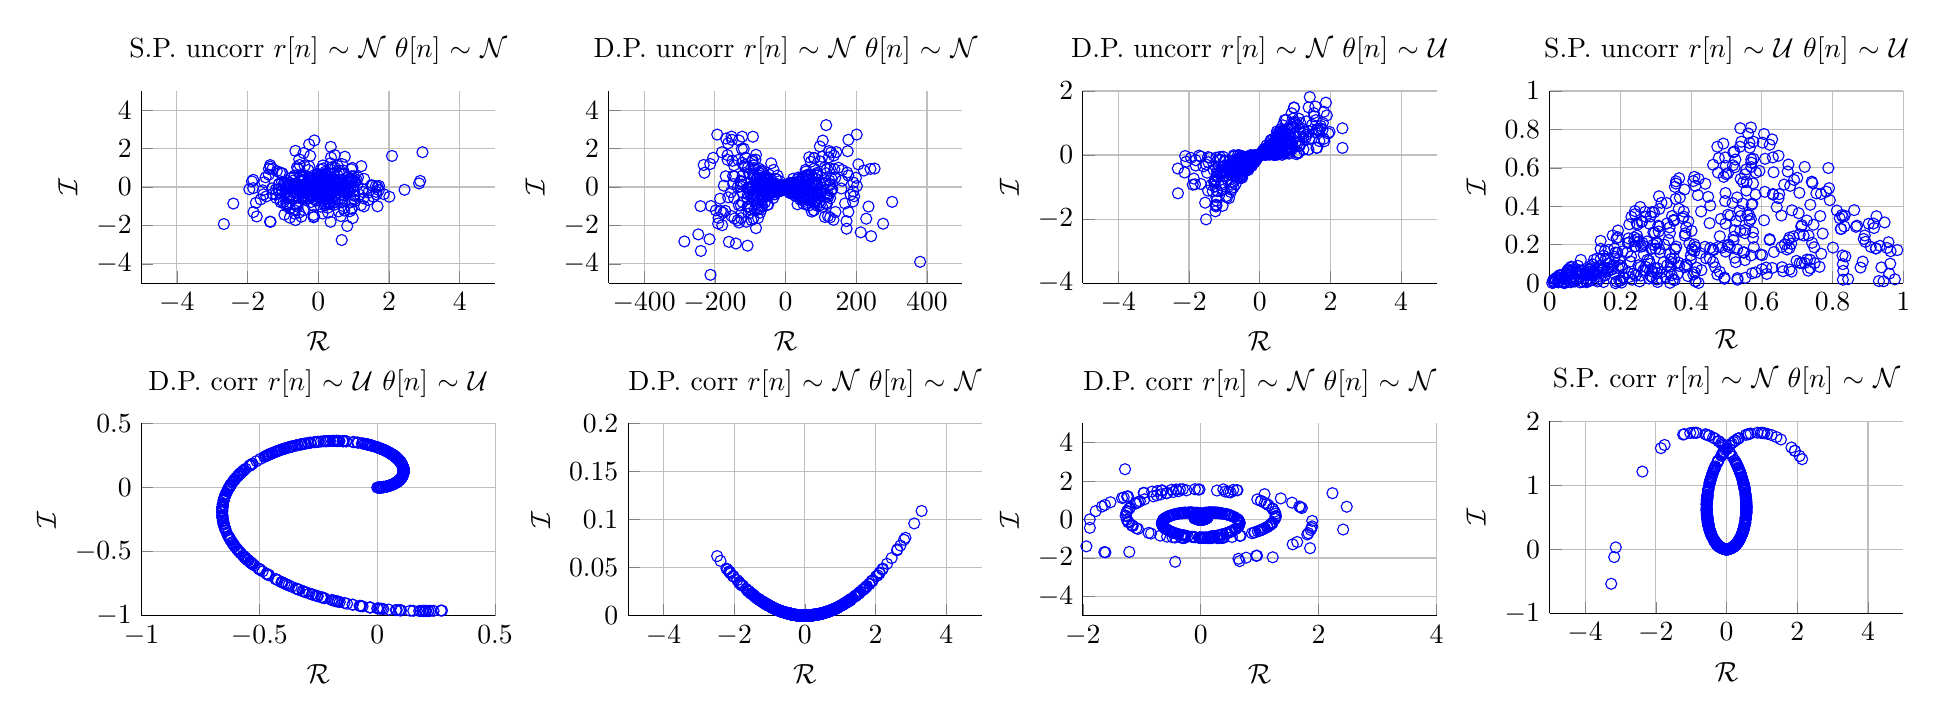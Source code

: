 % This file was created by matlab2tikz v0.4.7 running on MATLAB 8.1.
% Copyright (c) 2008--2014, Nico Schlömer <nico.schloemer@gmail.com>
% All rights reserved.
% Minimal pgfplots version: 1.3
% 
% The latest updates can be retrieved from
%   http://www.mathworks.com/matlabcentral/fileexchange/22022-matlab2tikz
% where you can also make suggestions and rate matlab2tikz.
% 
\begin{tikzpicture}

\begin{axis}[%
width=1.768in,
height=0.961in,
scale only axis,
xmin=-500,
xmax=500,
xlabel={$\mathcal{R}$},
xmajorgrids,
ymin=-5,
ymax=5,
ylabel={$\mathcal{I}$},
ymajorgrids,
yticklabel style={/pgf/number format/fixed},
xticklabel style={/pgf/number format/fixed},
name=plot2,
title={D.P. uncorr $r[n]$ $\sim$ $\mathcal{N}$ $\theta [n]$ $\sim$ $\mathcal{N}$},
axis x line*=bottom,
axis y line*=left
]
\addplot[only marks,mark=o,mark options={},color=blue] plot table[row sep=crcr,]{-8.176	0.056\\
-70.599	0.488\\
-123.779	1.986\\
-73.839	0.717\\
-11.284	0.009\\
-83.56	1.677\\
-16.631	0.311\\
40.109	0.009\\
-45.311	0.228\\
103.13	-1.027\\
136.593	1.64\\
-85.067	1.425\\
-6.165	-0.042\\
26.827	-0.104\\
-12.197	0.101\\
-14.597	-0.082\\
87.957	-0.962\\
-162.314	-0.535\\
-144.442	0.548\\
87.839	0.416\\
32.526	-0.213\\
-90.509	1.126\\
6.024	-0.02\\
-22.851	0.596\\
96.913	-0.954\\
-59.352	-0.161\\
-81.018	0.406\\
-29.811	-0.368\\
73.275	-0.721\\
-168.366	2.525\\
-67.077	-1.025\\
-8.194	0.083\\
104.8	-0.039\\
-60.964	0.53\\
-59.656	-0.434\\
239.981	0.945\\
190.699	-0.751\\
-58.579	-0.806\\
62.627	0.645\\
-100.482	-1.163\\
-123.923	0.131\\
-60.294	-0.185\\
-40.926	0.104\\
-131.482	-1.85\\
-21.872	-0.201\\
-108.253	-0.071\\
37.815	-0.372\\
-8.788	0.08\\
-43.225	-0.06\\
27.426	-0.104\\
111.938	0.21\\
-10.943	0.037\\
-90.354	-0.581\\
-19.376	0.073\\
18.574	-0.235\\
-34.075	0.893\\
14.598	0.129\\
-20.661	-0.107\\
-92.377	2.621\\
49.205	0.021\\
45.821	-0.208\\
-105.214	-1.022\\
-40.692	1.235\\
-34.885	-0.57\\
191.564	-0.225\\
34.407	-0.109\\
16.31	-0.058\\
120.866	-0.499\\
66.886	1.55\\
89.492	0.742\\
117.052	0.951\\
42.238	0.102\\
-239.6	-3.324\\
98.321	1.332\\
25.452	0.075\\
-103.98	0.727\\
111.313	-0.346\\
-179.258	-1.985\\
6.648	-0.099\\
-35.083	0.047\\
35.695	-0.093\\
-148.371	0.153\\
-180.033	1.81\\
-67.751	-0.601\\
51.127	-0.574\\
-12.11	0.068\\
-121.905	1.257\\
177.271	0.599\\
128.883	0.482\\
140.961	-1.296\\
95.766	-0.257\\
40.467	0.3\\
20.672	-0.151\\
40.998	-0.643\\
-160.393	-2.851\\
-103.428	-0.007\\
-88.94	0.982\\
234.582	-1.015\\
-30.426	-0.243\\
20.955	0.119\\
-170.63	-1.236\\
-107.681	-1.003\\
-81.665	0.421\\
85.541	0.039\\
-211.152	-0.987\\
-51.583	-0.927\\
13.213	0.152\\
111.113	-1.558\\
47.946	-0.645\\
-76.868	-0.217\\
-2.943	-0.041\\
-55.205	0.366\\
-4.174	0.059\\
-81.236	-1.195\\
-145.507	-0.579\\
-84.186	-0.842\\
94.972	-0.784\\
-115.397	1.043\\
-197.104	-1.213\\
-33.723	-0.015\\
-87.334	-0.446\\
-73.305	-0.055\\
-92.104	-0.497\\
137.902	0.924\\
49.849	0.5\\
-44.443	-0.158\\
-76.086	0.776\\
85.758	-0.229\\
-74.187	-1.123\\
2.022	0.01\\
54.658	0.359\\
-49.626	0.444\\
76.597	0.496\\
110.554	1.011\\
-45.153	0.37\\
45.765	-0.603\\
37.133	0.086\\
-150.251	1.364\\
-33.368	0.081\\
130.959	-0.146\\
-22.552	0.142\\
172.188	-1.772\\
80.53	-1.206\\
-169.349	0.56\\
-246.811	-2.462\\
-56.041	0.058\\
103.597	1.578\\
84.337	-0.311\\
39.879	-0.029\\
-127.988	0.285\\
-89.2	0.647\\
-286.257	-2.831\\
140.323	0.476\\
26.867	-0.434\\
-106.376	-0.389\\
26.464	-0.035\\
-10.497	-0.043\\
17.764	-0.062\\
-59.785	0.376\\
-103.131	-0.092\\
46.328	-0.257\\
-50.27	-0.37\\
80.677	1.5\\
-88.035	0.47\\
-40.031	0.032\\
-77.735	0.059\\
-49.013	-0.267\\
221.261	0.858\\
125.942	-1.583\\
-59.672	-0.096\\
1.354	0.032\\
-80.669	-0.018\\
-96.342	-1.723\\
64.972	-0.967\\
27.826	0.079\\
-35.653	-0.278\\
-77.9	-1.612\\
125.878	0.976\\
149.675	1.006\\
-231.6	1.149\\
-14.21	0.088\\
74.206	0.148\\
33.026	-0.065\\
-66.41	0.376\\
99.361	-0.329\\
-2.085	-0.027\\
95.826	0.203\\
-43.311	-0.17\\
-176.409	-1.345\\
-89.793	-0.164\\
-174.542	0.072\\
-21.328	-0.079\\
35.456	0.493\\
-10.172	-0.147\\
-183.021	-1.25\\
-12.962	-0.201\\
8.449	0.018\\
-55.704	-0.207\\
-144.682	-1.635\\
-82.394	-0.603\\
-79.853	0.097\\
125.732	0.097\\
47.28	0.106\\
115.759	0.718\\
380.481	-3.889\\
128.76	1.799\\
-2.187	0.0\\
81.435	0.239\\
-23.585	0.08\\
-53.441	0.517\\
-67.372	0.87\\
81.462	1.515\\
-63.112	0.13\\
-53.755	0.241\\
-28.701	-0.158\\
-90.497	0.519\\
62.407	-0.663\\
52.767	-0.718\\
-122.139	-0.783\\
123.276	1.872\\
68.223	-0.622\\
-49.672	0.032\\
191.821	0.231\\
25.188	-0.343\\
-22.924	0.045\\
172.582	-2.166\\
-31.677	-0.041\\
-10.274	-0.001\\
73.871	-0.615\\
13.604	-0.057\\
-164.129	1.66\\
-30.955	-0.059\\
-51.871	-0.453\\
-215.178	-2.714\\
175.606	1.865\\
47.956	-0.573\\
241.972	-2.557\\
-21.908	-0.161\\
-154.507	-0.264\\
105.095	2.417\\
53.805	-0.549\\
-89.825	0.984\\
-4.451	-0.035\\
-0.914	0.002\\
159.949	0.888\\
84.093	0.428\\
-240.652	-0.994\\
58.058	0.811\\
68.599	0.436\\
46.687	0.423\\
125.56	0.163\\
-73.15	0.597\\
12.102	0.217\\
-4.999	0.072\\
63.503	-0.403\\
-80.801	0.522\\
-52.443	-0.463\\
-3.437	0.015\\
16.971	-0.347\\
0.787	0.006\\
-24.229	-0.07\\
-193.235	2.73\\
-2.188	0.011\\
-47.017	-0.222\\
-126.234	-0.963\\
-56.417	-0.36\\
-148.699	0.575\\
73.941	-0.513\\
14.604	0.214\\
42.954	0.234\\
15.788	-0.203\\
301.365	-0.771\\
-71.65	-0.133\\
-41.226	0.019\\
55.295	0.151\\
183.906	-0.402\\
14.493	-0.016\\
83.352	-0.862\\
115.935	-0.47\\
-25.621	-0.149\\
18.184	-0.275\\
61.329	-0.065\\
22.593	0.222\\
9.798	-0.04\\
126.074	-0.569\\
-71.988	-1.335\\
-113.862	1.53\\
56.695	0.897\\
-151.476	2.455\\
-83.695	-2.138\\
16.636	-0.064\\
49.337	0.436\\
48.56	0.546\\
201.608	0.055\\
58.568	0.565\\
-133.423	1.414\\
90.416	0.109\\
96.853	2.114\\
30.011	-0.155\\
-2.981	-0.004\\
-127.444	0.033\\
33.009	0.268\\
-79.861	-0.522\\
-13.892	-0.008\\
-2.579	0.006\\
56.834	-0.026\\
82.465	-0.764\\
79.774	-0.398\\
-87.722	-0.248\\
-76.773	0.007\\
-54.254	0.408\\
115.162	-0.826\\
-189.638	-1.603\\
-56.832	0.097\\
26.497	-0.182\\
-107.54	-3.05\\
-101.814	-0.273\\
201.01	2.73\\
-40.137	-0.061\\
-146.08	1.133\\
49.827	-0.862\\
-47.259	-0.246\\
-135.082	-1.728\\
-41.767	0.421\\
-24.561	-0.257\\
-47.305	0.644\\
159.888	0.329\\
174.048	0.753\\
-49.061	0.456\\
-132.175	-0.948\\
-89.894	0.66\\
-135.462	-0.01\\
12.209	-0.098\\
11.041	-0.281\\
59.459	-0.093\\
119.794	-0.391\\
-6.214	-0.099\\
131.803	-0.102\\
-103.886	-1.042\\
53.13	0.022\\
-61.38	-0.508\\
-30.56	0.014\\
-123.6	-1.325\\
-106.017	1.032\\
14.264	-0.016\\
-229.454	0.744\\
-52.791	0.073\\
-93.089	1.404\\
205.737	1.183\\
-20.725	-0.031\\
-111.252	-1.809\\
-92.872	-0.055\\
30.898	-0.321\\
-153.261	-1.504\\
-185.285	-0.604\\
63.269	-0.63\\
54.239	-0.155\\
15.963	0.128\\
58.207	0.43\\
-118.252	1.995\\
-7.01	0.04\\
15.676	0.16\\
68.272	0.464\\
-50.891	-0.334\\
-63.481	-0.252\\
51.48	-0.054\\
-73.895	-0.662\\
157.804	-0.076\\
36.532	0.42\\
-47.858	-0.319\\
80.94	0.961\\
84.121	-0.687\\
65.483	-0.625\\
-67.104	-0.174\\
-122.769	2.62\\
-81.995	0.4\\
77.848	-0.468\\
58.23	-0.211\\
-126.138	-1.618\\
71.384	1.319\\
-5.704	-0.021\\
72.84	0.629\\
-10.121	0.011\\
79.011	0.233\\
-95.068	-0.019\\
-31.58	-0.382\\
54.619	-0.129\\
-131.86	2.425\\
114.834	3.223\\
-95.829	-0.031\\
-95.016	-0.502\\
-4.128	0.017\\
-68.163	-1.16\\
-66.35	-0.967\\
-107.6	-0.611\\
-17.313	0.069\\
116.617	-0.886\\
251.687	0.962\\
-212.399	-4.566\\
143.25	1.82\\
-121.053	0.597\\
-47.721	-0.05\\
54.523	-0.401\\
-47.89	0.028\\
-115.904	1.144\\
83.505	0.038\\
-6.659	-0.106\\
21.44	0.435\\
76.022	-0.504\\
-27.594	0.43\\
123.648	0.338\\
52.627	0.138\\
275.8	-1.908\\
46.162	-0.263\\
-46.653	-0.332\\
-8.92	-0.095\\
-104.849	-1.385\\
-49.241	-0.912\\
79.331	-1.219\\
135.395	-1.707\\
-83.368	0.18\\
64.801	0.324\\
-24.384	0.02\\
-152.852	2.624\\
89.454	0.593\\
-164.046	1.415\\
-69.119	0.809\\
228.089	-1.647\\
98.372	-0.291\\
194.022	-0.479\\
-42.268	-0.119\\
-102.12	-0.037\\
-94.328	1.325\\
-87.361	-1.162\\
58.127	0.07\\
-27.961	0.107\\
-39.704	0.215\\
-190.765	-1.896\\
-63.086	0.489\\
-3.677	0.068\\
37.718	0.268\\
-35.259	0.151\\
88.872	0.665\\
80.322	0.187\\
-7.562	-0.024\\
-6.951	-0.058\\
87.972	-0.327\\
64.293	0.568\\
74.169	-1.277\\
-0.165	-0.002\\
-90.032	-0.375\\
127.933	-0.214\\
-65.905	-0.677\\
-22.082	-0.068\\
111.017	0.356\\
-3.404	-0.034\\
52.001	-0.043\\
177.561	-1.288\\
119.915	-1.515\\
15.025	0.028\\
-87.857	-0.722\\
-100.501	0.679\\
43.943	-0.206\\
90.139	-0.108\\
-5.312	0.008\\
75.527	-0.078\\
-20.615	-0.216\\
65.615	-0.583\\
15.088	0.085\\
19.679	0.018\\
11.205	-0.297\\
177.617	2.459\\
27.575	0.03\\
-213.183	1.2\\
-62.677	-0.119\\
33.756	-0.899\\
-91.062	-1.631\\
-126.574	0.32\\
19.204	0.08\\
-20.653	0.036\\
-75.444	0.967\\
23.244	0.141\\
-140.411	-2.938\\
7.434	-0.037\\
-2.693	-0.02\\
-204.684	1.519\\
58.537	-0.894\\
198.933	0.482\\
3.03	-0.002\\
168.228	-0.854\\
91.926	-0.55\\
-12.16	0.04\\
-12.631	0.01\\
-121.785	-0.301\\
-0.238	7.366e-05\\
28.702	-0.469\\
85.905	0.103\\
121.876	1.541\\
-162.608	2.277\\
212.417	-2.355\\
};
\end{axis}

\begin{axis}[%
width=1.768in,
height=0.961in,
scale only axis,
xmin=-5,
xmax=5,
xlabel={$\mathcal{R}$},
xmajorgrids,
ymin=-5,
ymax=5,
ylabel={$\mathcal{I}$},
ymajorgrids,
yticklabel style={/pgf/number format/fixed},
xticklabel style={/pgf/number format/fixed},
name=plot1,
at=(plot2.left of south west),
anchor=right of south east,
title={S.P. uncorr $r[n]$ $\sim$ $\mathcal{N}$ $\theta [n]$ $\sim$ $\mathcal{N}$},
axis x line*=bottom,
axis y line*=left
]
\addplot[only marks,mark=o,mark options={},color=blue] plot table[row sep=crcr,]{-0.588	-0.126\\
0.344	0.318\\
-0.043	-0.237\\
0.147	0.048\\
-0.857	0.065\\
-0.009	-0.046\\
-0.795	-0.483\\
-0.364	0.026\\
-0.235	-0.52\\
1.255	-0.111\\
0.049	0.074\\
-0.176	0.12\\
-0.385	1.098\\
0.001	-0.004\\
-0.211	0.167\\
0.078	0.641\\
0.311	-0.078\\
0.617	-0.128\\
-0.417	1.769\\
-0.594	0.163\\
-0.832	0.076\\
-0.259	2.221\\
-1.289	-0.356\\
-0.618	-0.967\\
-0.387	-0.554\\
-0.119	0.022\\
1.015	-0.405\\
-0.31	0.083\\
0.201	0.227\\
0.632	-0.199\\
-0.057	-0.263\\
0.342	1.236\\
0.932	-1.123\\
-0.279	0.449\\
1.103	0.103\\
0.106	-0.021\\
-0.707	0.145\\
-0.903	-0.842\\
1.412	-0.674\\
0.128	-0.235\\
-1.832	-1.3\\
-0.446	-0.572\\
0.154	0.323\\
-0.969	0.17\\
0.158	-0.276\\
-0.189	0.075\\
-0.889	0.025\\
-0.409	-0.312\\
0.594	0.266\\
0.402	-0.336\\
-0.277	0.311\\
1.041	-0.714\\
0.718	-0.051\\
0.019	0.48\\
0.14	-0.104\\
0.15	-0.179\\
-0.112	0.406\\
-0.102	-0.029\\
0.108	-0.028\\
-0.242	-0.028\\
-0.466	-0.02\\
0.133	-0.719\\
-0.32	-0.254\\
0.162	-0.098\\
0.799	-0.31\\
0.36	1.537\\
-0.134	-1.45\\
0.12	0.203\\
-0.15	-0.442\\
0.023	-0.005\\
0.944	0.562\\
1.627	0.046\\
-0.415	0.305\\
0.767	-0.199\\
0.185	-0.299\\
0.289	-0.53\\
-0.204	-0.78\\
-0.238	0.295\\
0.057	0.139\\
0.731	-0.028\\
-0.12	-0.166\\
-0.529	-0.177\\
0.557	-0.607\\
-1.364	-1.805\\
2.882	0.318\\
0.725	0.679\\
0.358	0.086\\
-1.025	0.274\\
-0.418	0.618\\
0.358	0.248\\
2.085	1.619\\
0.19	-0.327\\
0.611	-0.03\\
-0.834	-0.064\\
-0.133	-1.572\\
1.009	-0.229\\
0.971	0.336\\
0.234	-0.06\\
-0.259	-0.142\\
-1.47	-0.487\\
1.012	-0.639\\
0.185	0.002\\
0.674	1.195\\
-0.11	2.426\\
0.197	-0.853\\
0.02	-0.539\\
0.561	0.192\\
1.851	-0.368\\
0.764	-0.218\\
-0.278	-0.598\\
-0.3	-0.108\\
0.033	0.077\\
-0.061	-0.712\\
0.066	-0.023\\
-0.015	0.026\\
-0.029	0.616\\
0.352	0.905\\
0.071	-1.019\\
-0.67	-1.21\\
-0.399	0.388\\
-0.382	-0.438\\
-0.456	0.553\\
0.481	0.286\\
-1.551	-0.38\\
0.632	-0.035\\
1.676	-1.001\\
-0.92	-0.261\\
-1.357	1.057\\
-0.236	-0.113\\
-2.67	-1.925\\
-0.026	0.519\\
1.259	-0.25\\
-1.877	0.293\\
-0.401	-0.466\\
-0.531	0.315\\
-1.079	-0.666\\
0.347	-1.808\\
0.63	0.23\\
0.38	0.061\\
0.521	0.312\\
-0.432	-0.493\\
-0.106	0.011\\
-0.805	0.229\\
0.943	0.398\\
0.087	-0.31\\
0.892	0.39\\
0.247	-0.214\\
0.21	0.088\\
-1.349	-1.807\\
0.178	0.026\\
-1.014	0.714\\
-0.278	0.033\\
-0.887	-0.522\\
0.713	-1.115\\
-0.862	-0.229\\
-1.84	-0.057\\
0.467	-0.797\\
2.85	0.189\\
-0.541	1.445\\
-1.016	-0.222\\
0.282	0.713\\
1.296	0.425\\
-1.197	-0.385\\
-0.256	0.041\\
-0.558	0.11\\
-0.588	0.097\\
-0.53	-0.106\\
0.391	1.033\\
1.054	0.278\\
-0.415	0.489\\
-0.005	0.003\\
0.24	-0.145\\
0.974	-1.613\\
0.206	-0.026\\
0.465	1.663\\
-0.428	-0.061\\
0.504	0.155\\
0.016	0.251\\
0.027	-0.02\\
0.2	0.714\\
0.966	0.993\\
-0.876	-0.928\\
0.281	-1.331\\
0.547	0.599\\
-0.257	1.082\\
0.934	0.925\\
0.265	-1.081\\
0.146	0.115\\
0.712	0.202\\
0.051	-0.25\\
1.719	0.058\\
-0.869	-0.115\\
0.018	0.32\\
0.131	1.124\\
0.092	0.013\\
0.188	0.084\\
-0.045	0.055\\
0.475	0.387\\
0.753	-0.205\\
0.109	0.002\\
-0.6	1.032\\
0.461	0.388\\
-0.11	0.111\\
0.84	-0.286\\
0.751	1.579\\
-0.146	0.212\\
-2.402	-0.858\\
0.736	-1.224\\
1.278	-0.586\\
1.501	0.092\\
0.227	-0.14\\
0.441	0.357\\
-0.574	0.044\\
0.547	1.101\\
0.341	-0.803\\
1.291	-1.005\\
-0.172	0.103\\
-0.872	-0.874\\
0.113	0.594\\
0.436	-0.933\\
-0.24	-0.372\\
0.259	-0.461\\
0.384	0.122\\
0.12	-1.378\\
0.576	-1.268\\
0.061	-0.047\\
0.355	0.178\\
-0.164	-0.102\\
-0.961	0.239\\
-0.68	-0.199\\
0.71	-0.23\\
0.342	0.095\\
-0.312	0.052\\
0.123	0.313\\
-1.173	0.83\\
-0.033	0.116\\
-0.804	-1.107\\
-0.032	0.038\\
-0.384	-0.277\\
-0.468	0.368\\
0.242	0.077\\
0.764	0.248\\
-0.575	0.944\\
-1.396	0.946\\
1.712	-0.156\\
-0.051	0.406\\
-0.096	-0.173\\
-0.23	0.115\\
-0.035	-0.038\\
0.008	0.002\\
0.339	-0.083\\
-0.111	0.102\\
0.359	0.218\\
-0.26	0.211\\
-0.002	-0.661\\
0.929	0.219\\
-0.712	-0.252\\
0.751	-0.226\\
-1.109	0.171\\
-0.719	0.327\\
0.819	-2.028\\
0.045	-0.046\\
0.279	-0.631\\
0.894	-1.256\\
0.001	-0.217\\
0.237	-0.111\\
0.481	-0.633\\
-0.412	0.537\\
1.011	0.562\\
0.245	0.065\\
0.007	-0.007\\
0.043	-0.019\\
-0.042	0.09\\
-0.023	0.089\\
-0.544	-1.329\\
0.221	-0.156\\
0.14	0.965\\
0.294	-0.892\\
0.303	0.328\\
0.127	0.145\\
0.585	0.744\\
0.024	0.013\\
-0.449	-0.251\\
-0.356	-0.178\\
-0.036	0.014\\
0.116	-0.228\\
0.243	0.041\\
0.03	0.138\\
-0.125	0.373\\
0.181	-0.963\\
-0.597	0.139\\
0.209	0.016\\
0.644	-0.168\\
-1.129	-0.12\\
0.494	0.29\\
-0.651	0.162\\
0.154	0.318\\
-0.349	-0.149\\
0.617	-0.11\\
0.609	0.849\\
1.413	-0.291\\
-0.398	-0.309\\
-0.51	-0.258\\
0.149	-0.221\\
-0.958	-1.435\\
1.022	-0.459\\
-0.526	1.149\\
-0.899	-0.998\\
-0.001	0.027\\
-0.229	-0.475\\
0.971	-0.014\\
0.286	0.099\\
0.469	-0.423\\
-1.572	-0.17\\
0.353	0.391\\
-0.216	-0.055\\
0.899	-0.807\\
-0.918	-0.075\\
-1.63	-0.643\\
0.3	-0.383\\
-0.281	-0.192\\
-0.036	0.689\\
0.379	0.193\\
1.541	0.078\\
-0.066	-0.14\\
0.13	0.474\\
0.014	-0.003\\
-0.67	-1.386\\
0.903	-0.096\\
-0.841	-0.572\\
-0.985	-0.803\\
-0.586	-1.027\\
0.056	-0.36\\
0.287	-0.097\\
0.002	0.667\\
-1.083	0.751\\
-0.112	-0.216\\
-0.41	0.113\\
0.323	-0.107\\
0.669	-0.219\\
0.492	-0.417\\
-0.451	0.297\\
0.639	-0.382\\
0.024	-0.018\\
0.217	-0.137\\
-1.063	-0.787\\
1.089	0.363\\
-0.849	-0.052\\
0.181	-0.003\\
0.235	0.555\\
-0.795	-0.445\\
0.087	-0.199\\
0.004	0.029\\
0.143	-0.166\\
2.01	-0.505\\
0.199	0.801\\
-0.363	-0.13\\
0.405	-0.104\\
-0.635	-0.867\\
-0.762	0.147\\
-0.119	-0.032\\
-1.031	0.71\\
0.118	-0.062\\
-0.647	1.882\\
-0.135	-0.082\\
0.002	0.008\\
-0.228	1.621\\
-1.307	-0.07\\
0.298	-0.836\\
-0.929	0.154\\
-0.67	0.597\\
0.757	0.258\\
0.604	-0.672\\
0.354	-0.412\\
-0.093	0.114\\
-0.123	-0.971\\
0.663	-2.757\\
-0.409	0.035\\
-0.279	0.185\\
-0.882	0.145\\
0.186	-0.653\\
0.278	0.748\\
0.398	-0.121\\
0.643	-0.069\\
0.243	0.105\\
1.17	-0.398\\
0.707	0.865\\
-0.261	0.311\\
-0.26	0.499\\
-0.802	-1.594\\
-0.653	0.04\\
-1.765	-0.822\\
-0.118	-1.54\\
0.353	2.093\\
-1.739	-1.531\\
-1.105	-0.268\\
-0.443	0.34\\
0.221	-0.121\\
1.648	-0.385\\
0.093	-0.435\\
-1.401	0.644\\
0.952	-1.125\\
-1.489	0.509\\
0.473	0.997\\
-0.281	0.886\\
0.649	-0.791\\
0.015	-0.003\\
-0.171	-0.183\\
-0.479	-1.542\\
-0.559	-0.547\\
0.285	-0.025\\
-0.119	-0.626\\
-1.36	1.144\\
0.264	-0.139\\
0.572	0.161\\
-1.12	0.119\\
-0.699	0.489\\
-0.234	-0.25\\
0.733	-0.441\\
0.74	-0.07\\
0.417	0.705\\
1.556	-0.499\\
0.341	-0.248\\
0.127	-0.073\\
-1.529	0.251\\
0.175	0.218\\
-0.03	0.026\\
0.196	0.041\\
-0.036	0.0\\
-0.113	-0.049\\
-1.95	-0.114\\
-0.71	-0.629\\
0.92	0.404\\
0.164	0.18\\
0.638	0.171\\
0.29	0.162\\
-0.012	0.324\\
0.24	0.321\\
0.301	-0.793\\
1.124	0.51\\
1.205	-0.939\\
-0.049	0.166\\
0.828	-0.055\\
0.263	-0.279\\
1.678	0.004\\
-0.319	0.195\\
1.637	-0.248\\
1.218	1.088\\
-0.007	0.016\\
0.011	0.335\\
0.404	-0.722\\
-0.591	0.027\\
-1.2	-0.132\\
1.019	0.318\\
-0.044	0.053\\
-0.644	-1.718\\
-1.839	0.375\\
0.24	-0.425\\
-0.015	-0.001\\
-0.152	-0.04\\
0.014	-0.003\\
0.83	0.498\\
0.171	0.008\\
0.837	-0.205\\
-0.063	0.178\\
-0.036	-0.338\\
-0.806	-0.786\\
-0.504	0.617\\
0.163	0.398\\
-0.244	-0.09\\
-1.19	-0.567\\
-0.446	-0.626\\
-0.246	0.163\\
0.639	-1.512\\
-0.416	-1.208\\
0.069	0.912\\
0.019	-0.544\\
0.501	-0.155\\
-0.332	-0.616\\
2.439	-0.143\\
0.593	0.051\\
-0.134	0.062\\
-0.191	0.009\\
0.847	0.294\\
0.202	-0.567\\
-0.341	0.144\\
-0.416	-0.451\\
0.117	0.078\\
0.014	0.018\\
0.194	-0.037\\
0.319	-0.215\\
2.946	1.812\\
-1.296	0.946\\
0.135	0.04\\
-0.077	0.041\\
0.325	0.443\\
0.687	-0.774\\
0.62	0.378\\
-0.791	0.47\\
-0.076	-0.342\\
};
\end{axis}

\begin{axis}[%
width=1.768in,
height=0.961in,
scale only axis,
xmin=-1,
xmax=0.5,
xlabel={$\mathcal{R}$},
xmajorgrids,
ymin=-1,
ymax=0.5,
ylabel={$\mathcal{I}$},
ymajorgrids,
yticklabel style={/pgf/number format/fixed},
xticklabel style={/pgf/number format/fixed},
name=plot5,
at=(plot1.below south west),
anchor=above north west,
title={D.P. corr $r[n]$ $\sim$ $\mathcal{U}$ $\theta [n]$ $\sim$ $\mathcal{U}$},
axis x line*=bottom,
axis y line*=left
]
\addplot[only marks,mark=o,mark options={},color=blue] plot table[row sep=crcr,]{0.089	0.22\\
0.11	0.105\\
0.045	0.011\\
0.109	0.098\\
-0.486	-0.654\\
0.027	0.004\\
-0.189	0.364\\
-0.614	0.041\\
-0.541	0.171\\
0.107	0.172\\
-0.003	0.316\\
0.08	0.235\\
0.091	0.216\\
0.017	0.001\\
-0.04	0.336\\
-0.181	-0.884\\
0.184	-0.963\\
0.075	0.032\\
-0.46	-0.683\\
-0.139	-0.901\\
0.026	0.296\\
-0.472	0.246\\
-0.283	0.35\\
0.018	0.002\\
0.107	0.172\\
-0.479	0.239\\
-0.502	-0.634\\
-0.001	0.315\\
-0.652	-0.276\\
0.012	-0.945\\
0.019	-0.946\\
0.205	-0.963\\
-0.1	0.355\\
-0.541	0.171\\
-0.565	0.136\\
-0.426	0.283\\
0.08	0.038\\
0.027	0.295\\
0.111	0.149\\
-0.622	-0.41\\
-0.376	-0.763\\
-0.316	-0.808\\
0.1	-0.958\\
-0.527	-0.6\\
0.109	0.099\\
-0.128	-0.906\\
-0.614	-0.433\\
-0.378	0.312\\
-0.183	0.364\\
-0.54	-0.58\\
0.067	0.254\\
0.11	0.155\\
-0.569	-0.531\\
-0.293	0.347\\
-0.36	0.321\\
-0.627	-0.393\\
-0.173	0.364\\
-0.03	-0.936\\
-0.655	-0.132\\
0.065	0.023\\
0.055	0.268\\
-0.36	0.321\\
-0.651	-0.099\\
-0.657	-0.157\\
0.017	0.001\\
-0.085	0.352\\
-0.657	-0.216\\
-0.642	-0.337\\
0.047	0.276\\
-0.104	-0.914\\
0.082	0.041\\
0.066	0.024\\
-0.497	-0.64\\
0.014	0.001\\
0.099	0.198\\
0.063	0.022\\
-0.346	0.328\\
-0.548	-0.567\\
-0.252	0.357\\
-0.03	-0.936\\
-0.263	-0.842\\
-0.467	0.25\\
0.035	0.006\\
-0.239	0.359\\
0.107	0.088\\
-0.144	0.362\\
0.216	-0.963\\
0.106	0.087\\
-0.339	-0.792\\
-0.657	-0.218\\
-0.533	-0.59\\
0.052	0.015\\
-0.658	-0.187\\
0.111	0.108\\
-0.022	0.327\\
-0.637	-0.031\\
0.027	0.004\\
-0.58	0.112\\
-0.256	-0.846\\
-0.651	-0.101\\
0.086	0.045\\
0.107	0.089\\
0.009	0.308\\
0.047	0.276\\
-0.147	0.362\\
-0.019	0.325\\
-0.421	0.286\\
-0.604	-0.459\\
-0.068	-0.925\\
0.027	0.295\\
-0.654	-0.257\\
0.044	0.01\\
0.092	0.054\\
0.014	0.304\\
0.028	0.004\\
-0.159	-0.893\\
0.191	-0.963\\
-0.656	-0.24\\
0.052	0.015\\
0.112	0.122\\
-0.529	0.186\\
0.109	0.165\\
0.1	0.197\\
-0.529	-0.597\\
-0.623	0.017\\
-0.038	0.334\\
-0.345	0.328\\
-0.658	-0.193\\
0.053	0.015\\
0.09	0.052\\
0.108	0.093\\
0.017	0.001\\
-0.539	-0.581\\
-0.624	0.013\\
-0.031	-0.935\\
-0.651	-0.284\\
0.108	0.095\\
-0.578	-0.515\\
0.059	0.263\\
-0.495	0.224\\
-0.459	-0.685\\
0.069	0.251\\
-0.316	-0.808\\
-0.645	-0.32\\
0.037	0.007\\
0.226	-0.962\\
-0.592	0.088\\
-0.658	-0.188\\
0.074	0.244\\
-0.37	0.317\\
0.038	0.007\\
0.104	0.081\\
-0.552	-0.562\\
-0.558	0.147\\
0.088	0.222\\
0.275	-0.96\\
0.059	0.264\\
-0.656	-0.235\\
0.194	-0.963\\
-0.308	0.342\\
0.01	0.001\\
0.063	0.022\\
0.112	0.118\\
0.112	0.138\\
-0.101	0.355\\
-0.647	-0.31\\
-0.393	-0.749\\
0.063	0.259\\
-0.658	-0.179\\
0.0	7.244e-07\\
0.111	0.149\\
0.14	-0.961\\
0.085	0.044\\
0.001	0.314\\
0.204	-0.963\\
-0.261	0.355\\
-0.394	0.303\\
0.104	0.081\\
-0.228	0.361\\
-0.657	-0.23\\
0.111	0.151\\
0.112	0.134\\
-0.448	0.266\\
0.099	0.199\\
-0.288	-0.827\\
-0.504	-0.631\\
-0.654	-0.258\\
-0.188	-0.88\\
0.017	0.001\\
0.112	0.131\\
-0.407	0.296\\
0.202	-0.963\\
0.111	0.107\\
-0.293	0.347\\
0.069	0.252\\
-0.302	-0.817\\
-0.075	-0.923\\
0.105	0.084\\
-0.37	0.316\\
-0.363	-0.774\\
-0.657	-0.176\\
-0.559	-0.549\\
0.017	0.001\\
-0.398	0.301\\
0.065	0.023\\
0.111	0.112\\
-0.534	-0.59\\
-0.22	0.362\\
0.022	0.299\\
0.08	0.236\\
-0.648	-0.08\\
-0.631	-0.381\\
0.08	0.038\\
-0.038	0.334\\
-0.456	0.259\\
-0.636	-0.364\\
-0.07	-0.925\\
0.053	0.27\\
0.112	0.119\\
0.108	0.096\\
-0.409	0.294\\
0.098	0.065\\
-0.169	-0.889\\
-0.172	0.364\\
0.104	0.08\\
0.031	0.292\\
0.086	0.225\\
0.109	0.161\\
0.061	0.262\\
0.083	0.041\\
0.1	0.071\\
0.033	0.29\\
-0.657	-0.22\\
0.005	0.0\\
-0.546	-0.57\\
-0.589	0.094\\
-0.646	-0.067\\
0.105	0.083\\
-0.229	-0.86\\
0.005	-0.943\\
-0.415	0.29\\
0.105	0.18\\
-0.597	-0.474\\
0.099	0.199\\
-0.217	0.362\\
0.112	0.131\\
-0.534	-0.589\\
-0.498	-0.639\\
-0.166	-0.89\\
-0.56	-0.548\\
-0.32	0.338\\
-0.651	-0.286\\
0.105	0.181\\
0.178	-0.963\\
-0.645	-0.062\\
-0.275	-0.834\\
0.112	0.131\\
-0.654	-0.264\\
0.086	0.046\\
0.099	0.068\\
-0.625	-0.4\\
-0.327	0.336\\
-0.054	0.341\\
0.101	0.192\\
-0.616	-0.427\\
0.112	0.124\\
0.054	0.015\\
-0.586	-0.498\\
0.025	0.003\\
-0.606	0.06\\
0.011	0.001\\
-0.16	0.363\\
0.042	0.009\\
0.093	-0.957\\
-0.538	-0.583\\
-0.651	-0.286\\
-0.043	0.337\\
0.111	0.149\\
0.111	0.153\\
0.195	-0.963\\
-0.606	0.06\\
-0.324	0.337\\
-0.656	-0.151\\
-0.429	0.28\\
0.07	0.027\\
-0.444	0.269\\
0.11	0.159\\
-0.621	0.022\\
0.08	0.038\\
0.085	0.227\\
-0.569	0.129\\
0.112	0.14\\
-0.429	-0.716\\
0.049	-0.952\\
-0.065	0.345\\
-0.536	0.177\\
-0.369	0.317\\
-0.624	-0.403\\
0.108	0.095\\
0.076	0.242\\
0.239	-0.962\\
-0.498	-0.639\\
0.005	0.0\\
-0.604	0.064\\
0.043	0.281\\
-0.651	-0.096\\
-0.028	0.33\\
-0.181	0.364\\
-0.462	0.255\\
-0.303	0.344\\
0.218	-0.963\\
-0.464	0.253\\
-0.319	0.338\\
-0.444	0.269\\
-0.583	0.105\\
-0.396	0.302\\
-0.207	0.363\\
0.111	0.109\\
-0.338	0.331\\
-0.623	-0.407\\
-0.238	-0.856\\
-0.2	0.363\\
0.099	0.069\\
0.026	-0.948\\
-0.568	-0.533\\
-0.344	-0.788\\
0.074	0.245\\
-0.598	0.077\\
0.112	0.137\\
-0.612	0.045\\
-0.081	0.35\\
-0.62	0.024\\
0.095	0.207\\
0.098	0.066\\
0.066	0.255\\
0.27	-0.96\\
-0.521	-0.608\\
-0.45	0.265\\
-0.332	-0.797\\
-0.049	0.339\\
-0.54	0.172\\
-0.071	-0.924\\
-0.641	-0.045\\
0.083	0.23\\
0.028	0.004\\
-0.366	0.319\\
-0.101	0.355\\
0.107	0.091\\
-0.605	0.061\\
-0.56	-0.547\\
-0.542	0.169\\
0.104	0.08\\
0.112	0.12\\
0.048	0.012\\
0.083	0.041\\
-0.447	0.267\\
-0.406	-0.738\\
-0.233	-0.858\\
0.064	0.257\\
-0.62	0.023\\
0.103	0.079\\
0.104	0.183\\
0.066	0.025\\
-0.173	0.364\\
-0.558	-0.551\\
-0.648	-0.305\\
0.091	0.216\\
0.061	0.261\\
-0.625	0.009\\
-0.658	-0.186\\
-0.577	0.116\\
-0.657	-0.158\\
-0.31	-0.813\\
-0.633	-0.014\\
0.07	0.027\\
0.112	0.119\\
-0.458	0.258\\
-0.167	0.364\\
-0.584	-0.502\\
0.079	-0.956\\
-0.337	-0.794\\
0.028	0.004\\
-0.214	0.362\\
-0.593	-0.484\\
0.088	0.222\\
-0.609	-0.444\\
-0.418	0.288\\
-0.47	-0.673\\
-0.25	0.357\\
0.102	0.075\\
-0.334	-0.796\\
0.005	0.311\\
0.026	0.004\\
-0.656	-0.15\\
-0.563	-0.542\\
-0.187	0.364\\
-0.631	-0.008\\
0.007	0.0\\
-0.104	-0.914\\
0.11	0.159\\
0.063	0.022\\
-0.061	0.344\\
-0.579	-0.512\\
-0.432	-0.713\\
-0.425	0.283\\
-0.142	0.362\\
0.077	0.24\\
0.111	0.114\\
-0.131	0.361\\
-0.386	0.308\\
0.208	-0.963\\
-0.512	0.206\\
-0.145	0.362\\
0.111	0.151\\
-0.647	-0.31\\
-0.171	0.364\\
-0.474	0.244\\
-0.462	0.255\\
-0.422	-0.723\\
0.069	0.252\\
0.098	0.202\\
-0.062	-0.927\\
0.027	0.004\\
-0.448	0.266\\
-0.65	-0.091\\
0.047	0.277\\
-0.425	0.283\\
0.038	0.008\\
-0.55	-0.565\\
0.08	0.236\\
-0.59	0.093\\
0.0	-0.943\\
-0.432	0.278\\
-0.01	0.32\\
-0.647	-0.074\\
-0.193	-0.878\\
-0.53	0.185\\
-0.593	-0.483\\
-0.645	-0.323\\
0.1	-0.958\\
0.093	0.056\\
0.079	0.237\\
0.106	0.175\\
0.101	0.194\\
0.105	0.082\\
0.044	0.279\\
-0.462	-0.681\\
-0.614	-0.431\\
-0.132	0.361\\
-0.284	0.35\\
-0.175	-0.887\\
-0.417	0.289\\
-0.405	-0.738\\
0.153	-0.962\\
-0.376	0.313\\
-0.551	-0.563\\
0.034	0.289\\
0.103	0.188\\
-0.022	0.327\\
0.06	0.02\\
-0.627	0.006\\
-0.039	0.335\\
0.099	0.199\\
0.083	-0.956\\
-0.585	0.103\\
-0.655	-0.128\\
-0.631	-0.01\\
0.087	0.047\\
0.001	0.314\\
-0.252	-0.848\\
-0.608	-0.447\\
-0.401	-0.742\\
-0.223	-0.864\\
-0.268	0.354\\
-0.632	-0.013\\
-0.468	-0.674\\
0.108	0.169\\
0.1	-0.958\\
0.046	0.278\\
-0.625	0.009\\
0.096	0.205\\
-0.391	0.305\\
-0.655	-0.132\\
-0.571	0.127\\
-0.032	0.332\\
-0.584	0.104\\
-0.641	-0.048\\
-0.386	-0.755\\
-0.548	-0.567\\
-0.277	-0.834\\
0.022	0.298\\
-0.311	0.341\\
-0.031	0.332\\
-0.63	-0.383\\
0.043	0.009\\
-0.163	0.364\\
-0.003	0.316\\
0.093	0.056\\
-0.623	0.016\\
-0.384	-0.757\\
};
\end{axis}

\begin{axis}[%
width=1.768in,
height=0.961in,
scale only axis,
xmin=-5,
xmax=5,
xlabel={$\mathcal{R}$},
xmajorgrids,
ymin=0,
ymax=0.2,
ylabel={$\mathcal{I}$},
ymajorgrids,
yticklabel style={/pgf/number format/fixed},
xticklabel style={/pgf/number format/fixed},
name=plot4,
at=(plot5.right of south east),
anchor=left of south west,
title={D.P. corr $r[n]$ $\sim$ $\mathcal{N}$ $\theta [n]$ $\sim$ $\mathcal{N}$},
axis x line*=bottom,
axis y line*=left
]
\addplot[only marks,mark=o,mark options={},color=blue] plot table[row sep=crcr,]{-1.383	0.019\\
-0.726	0.005\\
1.432	0.021\\
-0.403	0.002\\
0.072	5.24e-05\\
1.459	0.021\\
1.82	0.033\\
0.077	5.906e-05\\
0.842	0.007\\
-1.206	0.015\\
-0.442	0.002\\
-0.022	4.984e-06\\
-0.388	0.002\\
0.381	0.001\\
-1.471	0.022\\
-0.722	0.005\\
-0.914	0.008\\
0.264	0.001\\
-1.79	0.032\\
-0.502	0.003\\
-0.009	8.864e-07\\
-2.142	0.046\\
0.042	1.733e-05\\
-0.959	0.009\\
-0.886	0.008\\
-0.581	0.003\\
-0.309	0.001\\
-0.672	0.005\\
-0.685	0.005\\
-0.39	0.002\\
0.314	0.001\\
-0.366	0.001\\
0.747	0.006\\
-0.83	0.007\\
-0.08	6.38e-05\\
-1.312	0.017\\
-1.163	0.014\\
0.922	0.008\\
-1.285	0.017\\
-1.615	0.026\\
0.612	0.004\\
-0.399	0.002\\
0.215	0.0\\
0.306	0.001\\
-0.117	0.0\\
-1.029	0.011\\
0.987	0.01\\
-0.686	0.005\\
0.291	0.001\\
-0.087	7.529e-05\\
-1.077	0.012\\
-0.409	0.002\\
-0.304	0.001\\
0.45	0.002\\
1.226	0.015\\
-2.099	0.044\\
-2.029	0.041\\
-0.935	0.009\\
0.767	0.006\\
-0.521	0.003\\
0.471	0.002\\
1.686	0.028\\
-0.139	0.0\\
-0.552	0.003\\
1.822	0.033\\
1.208	0.015\\
0.84	0.007\\
1.896	0.036\\
1.274	0.016\\
-0.934	0.009\\
-1.753	0.031\\
-2.139	0.046\\
0.641	0.004\\
0.79	0.006\\
0.033	1.089e-05\\
-0.195	0.0\\
-0.62	0.004\\
0.935	0.009\\
2.323	0.054\\
-1.142	0.013\\
0.055	3.046e-05\\
-1.44	0.021\\
-0.931	0.009\\
0.039	1.551e-05\\
-0.565	0.003\\
-0.148	0.0\\
0.404	0.002\\
-0.735	0.005\\
0.081	6.556e-05\\
-0.415	0.002\\
0.265	0.001\\
-1.12	0.013\\
-0.669	0.004\\
0.64	0.004\\
-0.05	2.483e-05\\
0.041	1.683e-05\\
-1.226	0.015\\
0.009	8.8e-07\\
-0.878	0.008\\
0.698	0.005\\
1.885	0.036\\
0.429	0.002\\
-1.792	0.032\\
-1.527	0.023\\
0.568	0.003\\
-2.218	0.049\\
-0.576	0.003\\
-0.34	0.001\\
1.907	0.036\\
0.302	0.001\\
-0.979	0.01\\
1.283	0.016\\
0.033	1.108e-05\\
-0.181	0.0\\
0.013	1.772e-06\\
-0.527	0.003\\
1.122	0.013\\
-0.003	1.051e-07\\
2.804	0.079\\
0.514	0.003\\
-0.651	0.004\\
-1.123	0.013\\
-1.283	0.016\\
-0.172	0.0\\
0.995	0.01\\
3.3	0.109\\
0.664	0.004\\
3.092	0.096\\
-0.115	0.0\\
0.767	0.006\\
0.85	0.007\\
1.07	0.011\\
-1.332	0.018\\
-0.053	2.809e-05\\
1.288	0.017\\
0.27	0.001\\
0.104	0.0\\
-0.308	0.001\\
-0.826	0.007\\
2.015	0.041\\
0.811	0.007\\
-1.032	0.011\\
1.288	0.017\\
1.052	0.011\\
0.357	0.001\\
-0.373	0.001\\
-0.056	3.124e-05\\
0.913	0.008\\
-1.501	0.023\\
0.639	0.004\\
1.27	0.016\\
0.842	0.007\\
2.701	0.073\\
0.099	9.723e-05\\
-1.911	0.037\\
0.938	0.009\\
-0.494	0.002\\
1.098	0.012\\
0.114	0.0\\
-1.101	0.012\\
1.13	0.013\\
0.389	0.002\\
0.076	5.796e-05\\
-1.602	0.026\\
0.081	6.544e-05\\
0.844	0.007\\
1.65	0.027\\
-1.063	0.011\\
2.453	0.06\\
0.36	0.001\\
0.021	4.471e-06\\
0.532	0.003\\
-0.469	0.002\\
0.212	0.0\\
-0.996	0.01\\
-1.755	0.031\\
-0.022	4.624e-06\\
0.852	0.007\\
-0.204	0.0\\
-0.29	0.001\\
-0.803	0.006\\
-1.196	0.014\\
1.038	0.011\\
-0.991	0.01\\
-0.493	0.002\\
-0.621	0.004\\
1.221	0.015\\
0.786	0.006\\
0.797	0.006\\
1.533	0.023\\
-1.042	0.011\\
1.238	0.015\\
-1.083	0.012\\
-1.118	0.012\\
0.027	7.56e-06\\
-2.018	0.041\\
-0.324	0.001\\
-1.48	0.022\\
0.643	0.004\\
-2.189	0.048\\
0.042	1.779e-05\\
-0.221	0.0\\
-1.191	0.014\\
0.841	0.007\\
0.808	0.007\\
-0.547	0.003\\
-0.781	0.006\\
1.922	0.037\\
-0.786	0.006\\
0.69	0.005\\
-0.662	0.004\\
-0.394	0.002\\
0.34	0.001\\
-0.924	0.009\\
-0.199	0.0\\
-0.598	0.004\\
2.844	0.081\\
-0.042	1.74e-05\\
-0.756	0.006\\
0.227	0.001\\
1.056	0.011\\
0.0	1.497e-09\\
0.256	0.001\\
0.362	0.001\\
0.665	0.004\\
-0.154	0.0\\
1.004	0.01\\
1.745	0.03\\
1.725	0.03\\
1.193	0.014\\
2.113	0.045\\
-1.663	0.028\\
1.448	0.021\\
0.342	0.001\\
0.19	0.0\\
0.096	9.244e-05\\
1.305	0.017\\
0.032	1.004e-05\\
-0.946	0.009\\
2.187	0.048\\
-0.144	0.0\\
-0.853	0.007\\
0.291	0.001\\
-1.314	0.017\\
-0.134	0.0\\
0.013	1.728e-06\\
0.889	0.008\\
0.672	0.005\\
0.113	0.0\\
-0.452	0.002\\
1.166	0.014\\
-0.411	0.002\\
0.412	0.002\\
0.107	0.0\\
0.72	0.005\\
0.427	0.002\\
0.588	0.003\\
-0.107	0.0\\
0.311	0.001\\
-1.091	0.012\\
0.143	0.0\\
0.687	0.005\\
-0.596	0.004\\
0.322	0.001\\
0.533	0.003\\
0.111	0.0\\
0.565	0.003\\
-1.854	0.034\\
-1.437	0.021\\
0.751	0.006\\
0.556	0.003\\
2.617	0.069\\
-0.822	0.007\\
-0.382	0.001\\
1.408	0.02\\
-0.11	0.0\\
-0.394	0.002\\
-0.02	3.914e-06\\
-0.707	0.005\\
-1.069	0.011\\
1.755	0.031\\
0.903	0.008\\
0.369	0.001\\
-0.254	0.001\\
-0.025	6.245e-06\\
1.829	0.033\\
0.24	0.001\\
-0.719	0.005\\
-1.354	0.018\\
1.523	0.023\\
-0.774	0.006\\
-0.038	1.455e-05\\
0.941	0.009\\
0.372	0.001\\
-0.192	0.0\\
-0.21	0.0\\
-0.723	0.005\\
0.794	0.006\\
1.179	0.014\\
-1.073	0.012\\
-0.286	0.001\\
0.209	0.0\\
-0.379	0.001\\
1.038	0.011\\
0.07	4.877e-05\\
0.506	0.003\\
1.708	0.029\\
0.77	0.006\\
0.481	0.002\\
-0.382	0.001\\
-0.018	3.353e-06\\
-0.383	0.001\\
1.569	0.025\\
0.486	0.002\\
0.188	0.0\\
0.819	0.007\\
1.636	0.027\\
-0.282	0.001\\
-1.289	0.017\\
-0.677	0.005\\
0.793	0.006\\
-0.689	0.005\\
-0.611	0.004\\
0.064	4.067e-05\\
-0.817	0.007\\
-0.858	0.007\\
-0.367	0.001\\
-1.377	0.019\\
-1.1	0.012\\
-0.508	0.003\\
0.325	0.001\\
-0.661	0.004\\
0.93	0.009\\
1.582	0.025\\
0.441	0.002\\
0.497	0.002\\
-0.366	0.001\\
-0.051	2.634e-05\\
-0.375	0.001\\
-0.312	0.001\\
1.227	0.015\\
-0.356	0.001\\
-1.275	0.016\\
0.903	0.008\\
-0.796	0.006\\
0.676	0.005\\
1.248	0.016\\
-0.978	0.01\\
0.213	0.0\\
0.597	0.004\\
0.912	0.008\\
1.413	0.02\\
-1.076	0.012\\
0.547	0.003\\
0.595	0.004\\
-0.919	0.008\\
-0.223	0.0\\
-1.107	0.012\\
0.806	0.006\\
2.109	0.044\\
0.596	0.004\\
-1.522	0.023\\
1.334	0.018\\
1.237	0.015\\
-0.012	1.46e-06\\
-1.135	0.013\\
1.031	0.011\\
-0.219	0.0\\
0.494	0.002\\
0.194	0.0\\
-2.387	0.057\\
0.277	0.001\\
0.585	0.003\\
-2.119	0.045\\
-0.681	0.005\\
-2.482	0.062\\
-0.192	0.0\\
-1.014	0.01\\
-0.029	8.664e-06\\
0.997	0.01\\
-0.22	0.0\\
-0.062	3.84e-05\\
0.256	0.001\\
0.806	0.006\\
0.171	0.0\\
0.536	0.003\\
2.204	0.049\\
0.617	0.004\\
-0.148	0.0\\
0.717	0.005\\
-0.186	0.0\\
-0.757	0.006\\
-1.262	0.016\\
0.156	0.0\\
1.646	0.027\\
-0.052	2.749e-05\\
0.713	0.005\\
0.664	0.004\\
-0.001	8.723e-09\\
-0.417	0.002\\
-0.216	0.0\\
-0.568	0.003\\
-0.075	5.629e-05\\
1.901	0.036\\
0.72	0.005\\
-0.265	0.001\\
0.287	0.001\\
-0.048	2.339e-05\\
-0.334	0.001\\
0.858	0.007\\
-1.099	0.012\\
-1.076	0.012\\
-1.079	0.012\\
-1.823	0.033\\
-0.656	0.004\\
-1.425	0.02\\
0.337	0.001\\
-1.623	0.026\\
-1.205	0.015\\
-1.577	0.025\\
-0.944	0.009\\
-0.351	0.001\\
-1.129	0.013\\
-0.947	0.009\\
2.058	0.042\\
-0.712	0.005\\
-0.685	0.005\\
-0.404	0.002\\
-0.039	1.537e-05\\
-0.985	0.01\\
1.671	0.028\\
1.154	0.013\\
1.48	0.022\\
0.169	0.0\\
0.322	0.001\\
-0.07	4.858e-05\\
-0.199	0.0\\
0.908	0.008\\
-0.598	0.004\\
-0.854	0.007\\
-0.802	0.006\\
0.068	4.659e-05\\
0.039	1.483e-05\\
1.536	0.024\\
0.109	0.0\\
-1.149	0.013\\
-1.065	0.011\\
-1.862	0.035\\
-0.98	0.01\\
-1.015	0.01\\
-0.628	0.004\\
-0.311	0.001\\
-0.506	0.003\\
1.418	0.02\\
0.464	0.002\\
0.004	1.78e-07\\
0.203	0.0\\
0.53	0.003\\
-0.807	0.007\\
-0.626	0.004\\
-0.814	0.007\\
-0.759	0.006\\
-0.668	0.004\\
-1.047	0.011\\
0.67	0.004\\
0.509	0.003\\
-1.121	0.013\\
1.184	0.014\\
-1.17	0.014\\
0.962	0.009\\
-0.437	0.002\\
-0.887	0.008\\
5.889e-05	3.469e-11\\
0.897	0.008\\
1.28	0.016\\
-2.028	0.041\\
0.431	0.002\\
-0.688	0.005\\
-1.509	0.023\\
-0.242	0.001\\
-0.106	0.0\\
0.886	0.008\\
-1.323	0.017\\
-0.542	0.003\\
1.126	0.013\\
-1.574	0.025\\
-1.581	0.025\\
1.032	0.011\\
-1.194	0.014\\
-0.058	3.311e-05\\
1.086	0.012\\
-0.211	0.0\\
1.22	0.015\\
-0.099	9.866e-05\\
-0.874	0.008\\
-0.308	0.001\\
0.348	0.001\\
0.619	0.004\\
-0.762	0.006\\
2.606	0.068\\
};
\end{axis}

\begin{axis}[%
width=1.768in,
height=0.961in,
scale only axis,
xmin=-2,
xmax=4,
xlabel={$\mathcal{R}$},
xmajorgrids,
ymin=-5,
ymax=5,
ylabel={$\mathcal{I}$},
ymajorgrids,
yticklabel style={/pgf/number format/fixed},
xticklabel style={/pgf/number format/fixed},
name=plot7,
at=(plot4.right of south east),
anchor=left of south west,
title={D.P. corr $r[n]$ $\sim$ $\mathcal{N}$ $\theta [n]$ $\sim$ $\mathcal{N}$},
axis x line*=bottom,
axis y line*=left
]
\addplot[only marks,mark=o,mark options={},color=blue] plot table[row sep=crcr,]{0.493	-0.645\\
-0.677	1.311\\
-0.112	0.127\\
0.2	-0.875\\
0.049	0.013\\
0.109	0.097\\
-0.065	0.023\\
-0.492	1.556\\
-0.967	1.389\\
-1.675	0.68\\
-1.218	0.567\\
1.05	-0.509\\
0.084	0.043\\
-1.092	-0.444\\
0.29	-0.825\\
-0.09	0.218\\
-0.378	-0.762\\
0.112	0.126\\
-0.108	0.168\\
0.151	0.363\\
-0.021	1.568\\
0.905	-0.674\\
0.029	-0.936\\
-0.05	0.273\\
-0.806	1.209\\
0.34	0.33\\
-0.305	1.58\\
1.216	-0.174\\
-0.112	0.138\\
-1.285	2.621\\
0.111	0.154\\
2.235	1.374\\
-0.177	0.364\\
0.133	0.361\\
-0.089	0.352\\
-0.492	-0.647\\
-0.108	0.169\\
-0.965	1.39\\
1.889	-0.353\\
0.657	-2.161\\
-0.043	0.01\\
-0.417	1.568\\
-0.687	-0.834\\
0.037	0.286\\
0.346	-0.787\\
-0.1	1.58\\
0.506	1.414\\
1.193	-0.24\\
0.442	0.271\\
1.88	-0.439\\
-1.173	-0.289\\
-0.01	0.307\\
0.085	0.045\\
-0.611	0.047\\
0.092	0.214\\
-0.019	-0.938\\
0.07	0.25\\
-0.657	-0.166\\
0.09	0.051\\
-0.485	0.234\\
-1.066	-0.485\\
-0.394	-0.748\\
0.967	-0.611\\
1.004	-0.568\\
0.01	0.001\\
0.056	0.017\\
-0.653	-0.269\\
0.602	-0.462\\
-0.957	1.054\\
0.356	-0.95\\
-0.084	0.043\\
0.043	0.01\\
1.021	0.971\\
-0.087	0.224\\
0.226	0.361\\
-0.05	0.013\\
0.048	0.276\\
0.224	0.361\\
-0.003	-0.942\\
-0.456	0.26\\
-0.263	0.355\\
0.076	-0.955\\
1.222	0.556\\
-0.053	0.341\\
0.082	0.351\\
1.117	0.816\\
0.036	0.287\\
0.274	-0.96\\
-0.09	0.218\\
0.111	0.109\\
-0.885	-0.693\\
-0.047	0.276\\
-0.655	-0.138\\
-0.301	-0.819\\
0.868	-0.708\\
-0.112	0.118\\
1.031	-0.534\\
1.549	0.88\\
1.208	-0.198\\
0.194	-0.963\\
0.372	0.315\\
0.649	-0.299\\
0.276	0.352\\
0.009	0.308\\
-0.055	0.016\\
-0.365	0.319\\
0.073	0.348\\
0.073	0.03\\
-1.263	0.35\\
0.11	0.155\\
-0.468	-0.675\\
-0.595	0.083\\
-0.552	0.155\\
0.323	-0.955\\
0.52	-0.61\\
0.037	0.007\\
-0.524	0.192\\
0.918	-0.661\\
-1.783	0.44\\
-0.567	0.133\\
0.023	-0.947\\
-0.111	0.112\\
-0.333	-0.796\\
-0.047	0.339\\
-0.076	0.033\\
0.53	-0.905\\
-0.617	-0.425\\
-0.102	0.076\\
-0.618	0.031\\
0.089	0.22\\
0.106	0.085\\
0.154	-0.962\\
-0.54	-0.58\\
-0.035	0.006\\
-0.112	0.126\\
0.486	-0.654\\
-0.327	0.336\\
0.298	0.346\\
0.245	0.358\\
1.023	0.967\\
-0.021	0.299\\
-0.058	0.264\\
1.02	-0.548\\
-0.077	0.035\\
0.496	-0.642\\
-0.657	-0.221\\
0.004	9.869e-05\\
-0.062	0.021\\
0.036	0.007\\
0.11	0.161\\
-0.528	0.187\\
0.77	-1.981\\
0.197	0.364\\
-0.617	0.032\\
1.082	1.322\\
-0.561	0.143\\
-0.738	1.49\\
0.559	0.145\\
0.074	0.031\\
-0.436	-0.933\\
-0.253	-0.847\\
0.657	-0.216\\
0.075	0.032\\
-1.884	0.01\\
0.62	0.023\\
0.132	0.361\\
0.531	-0.594\\
-0.525	-0.602\\
-0.279	0.351\\
1.129	-0.381\\
0.677	-0.839\\
-0.572	-0.889\\
-0.077	0.034\\
1.358	1.102\\
-0.111	0.151\\
1.166	-0.307\\
-0.152	-0.896\\
-0.377	0.313\\
-0.003	3.965e-05\\
0.075	0.032\\
-0.018	0.302\\
-0.637	-0.028\\
0.11	0.103\\
-0.112	0.132\\
0.148	0.363\\
0.187	0.364\\
-0.653	1.518\\
0.64	-0.347\\
0.275	1.51\\
-0.407	0.295\\
-0.024	0.328\\
-0.102	0.074\\
-0.101	0.191\\
-0.017	0.324\\
1.181	-0.27\\
-0.19	0.364\\
1.254	0.412\\
0.634	-0.018\\
-0.098	0.065\\
-1.251	1.198\\
-0.518	0.199\\
-0.027	-0.936\\
-0.462	1.436\\
-0.093	-0.918\\
-0.653	-0.113\\
-1.213	-1.682\\
-0.087	0.047\\
0.076	0.033\\
0.497	0.222\\
0.565	0.135\\
-0.622	0.018\\
-0.112	0.128\\
0.056	-0.953\\
0.088	-0.919\\
-0.657	-0.222\\
-0.037	0.286\\
0.069	0.252\\
-1.033	0.954\\
-1.224	-0.146\\
0.297	-0.958\\
-0.112	-0.911\\
-0.56	0.143\\
0.176	-0.886\\
-1.236	-0.104\\
0.024	0.003\\
0.349	0.326\\
-0.588	-0.495\\
0.057	0.266\\
-1.306	1.151\\
-0.111	0.15\\
0.277	0.352\\
-0.002	2.292e-05\\
0.654	-0.12\\
-0.066	0.346\\
-1.235	1.211\\
0.343	0.329\\
0.14	0.362\\
-0.826	1.456\\
0.383	1.573\\
-0.32	-0.955\\
-0.591	-0.488\\
0.421	-0.724\\
2.416	-0.517\\
0.639	-2.041\\
1.133	-0.374\\
0.11	0.157\\
-0.389	-0.752\\
-1.532	0.903\\
-0.332	0.334\\
0.049	-0.952\\
0.055	0.016\\
-0.648	-0.307\\
-0.318	0.339\\
-0.156	0.363\\
-0.074	0.031\\
0.583	-0.505\\
1.272	0.187\\
0.057	0.017\\
0.662	-0.847\\
-0.112	0.143\\
0.45	-0.694\\
-0.656	-0.233\\
-0.434	-2.196\\
-0.632	-0.376\\
0.658	-0.191\\
0.3	0.345\\
-0.588	-0.494\\
-0.0	0.314\\
-0.021	-0.947\\
-0.965	1.39\\
0.111	0.113\\
-0.608	0.055\\
-0.022	0.299\\
-0.105	0.18\\
0.012	-0.94\\
0.469	0.249\\
-1.618	-1.706\\
-0.464	0.253\\
0.04	-0.933\\
0.11	0.103\\
0.61	1.53\\
0.172	0.364\\
0.324	0.337\\
0.015	0.304\\
-1.092	0.861\\
-0.078	0.035\\
-0.271	0.353\\
0.256	0.356\\
-0.146	0.362\\
0.052	0.271\\
-0.495	-0.643\\
-0.637	-0.358\\
-0.448	-0.697\\
0.107	0.175\\
0.099	0.355\\
0.001	8.793e-06\\
-0.632	-0.013\\
-0.204	0.363\\
0.411	0.293\\
0.213	0.362\\
-1.255	-0.007\\
0.246	0.358\\
0.1	0.195\\
-0.112	0.129\\
-1.272	0.207\\
0.051	0.014\\
-0.107	0.092\\
-0.274	-0.836\\
2.477	0.669\\
0.535	-0.587\\
0.004	9.11e-05\\
0.392	-0.943\\
1.272	0.179\\
-0.658	-0.206\\
-0.03	-0.948\\
-0.607	-0.451\\
-0.035	0.006\\
-0.313	-0.811\\
0.658	-0.199\\
-0.352	1.576\\
-0.01	0.001\\
0.306	0.343\\
0.488	0.231\\
1.221	-1.961\\
-0.039	0.008\\
0.004	0.312\\
1.56	-1.288\\
1.715	0.601\\
-0.154	0.363\\
-0.095	0.06\\
-0.614	-0.433\\
0.478	0.241\\
1.18	-0.272\\
-0.065	0.257\\
-0.098	0.066\\
-0.101	0.192\\
0.45	0.265\\
-0.052	0.341\\
0.521	-0.608\\
-0.046	0.011\\
-0.086	0.045\\
0.106	0.086\\
0.053	0.015\\
-1.251	0.428\\
-0.014	0.323\\
-0.287	-0.959\\
0.645	-0.064\\
-0.036	0.287\\
1.219	-0.164\\
-0.279	-0.959\\
0.075	0.032\\
0.129	0.361\\
-0.28	-0.831\\
-0.453	0.262\\
-0.137	-0.902\\
1.855	-1.488\\
0.158	-0.893\\
0.473	1.431\\
0.177	-0.886\\
1.865	-0.537\\
-0.647	-0.313\\
0.652	-0.109\\
0.129	-0.961\\
0.185	-0.882\\
0.032	0.29\\
0.293	0.347\\
-0.545	0.165\\
-1.16	-0.319\\
-1.108	0.832\\
0.623	1.526\\
-0.261	0.355\\
-0.537	0.175\\
-0.475	-0.667\\
1.263	0.041\\
0.634	-0.02\\
0.354	0.324\\
-0.002	1.358e-05\\
0.497	-0.64\\
-1.272	0.194\\
0.21	0.363\\
-1.941	-1.392\\
-0.07	0.347\\
0.109	0.097\\
-0.531	0.183\\
-0.041	0.282\\
0.298	-0.958\\
-0.408	0.295\\
0.416	1.457\\
-0.378	1.473\\
-0.013	-0.94\\
0.013	0.001\\
1.807	-0.774\\
0.377	-0.763\\
0.169	0.364\\
-0.11	0.156\\
-1.882	-0.429\\
0.032	0.005\\
-0.024	0.297\\
-0.065	0.345\\
-0.669	1.513\\
0.114	-0.959\\
1.693	0.646\\
-0.122	0.359\\
0.091	0.216\\
-0.643	-0.053\\
0.644	-0.326\\
-0.634	-0.019\\
-0.056	0.267\\
-0.221	-0.864\\
0.351	-0.784\\
-0.512	-0.621\\
1.13	-0.38\\
-0.023	0.003\\
0.959	1.051\\
-1.153	-0.334\\
0.229	-0.86\\
0.074	0.032\\
0.05	0.013\\
0.551	1.544\\
-0.656	-0.148\\
1.086	0.871\\
1.636	-1.166\\
0.45	-0.695\\
0.044	0.28\\
-0.289	0.348\\
0.362	-0.949\\
-0.045	1.564\\
-0.539	0.173\\
-0.307	0.343\\
1.27	0.129\\
-1.062	0.909\\
-0.057	0.265\\
0.46	0.256\\
0.65	-0.09\\
0.644	-0.062\\
-1.247	0.451\\
0.226	-0.862\\
1.891	-0.07\\
1.219	0.564\\
0.023	0.003\\
0.295	0.347\\
-0.744	1.261\\
-0.077	0.035\\
0.594	-0.48\\
-0.381	0.311\\
1.826	-0.709\\
-0.027	0.004\\
-0.624	0.014\\
-0.242	1.52\\
0.516	-0.616\\
1.673	0.684\\
1.081	-0.462\\
-0.103	0.186\\
0.005	0.0\\
-0.479	-0.921\\
-0.518	-0.612\\
0.054	0.341\\
-0.085	0.228\\
-0.571	0.126\\
0.996	-0.578\\
-0.105	0.179\\
-0.645	-0.322\\
-0.105	0.179\\
1.219	0.565\\
0.652	-0.109\\
0.609	0.053\\
-0.317	0.339\\
-0.173	0.364\\
0.099	0.198\\
0.063	0.259\\
1.151	0.745\\
-0.014	0.322\\
-0.063	0.258\\
-0.408	-0.736\\
-0.845	-0.726\\
-0.088	0.222\\
0.112	0.124\\
-0.113	-0.911\\
0.1	0.355\\
-1.337	1.122\\
0.106	0.086\\
0.955	-1.876\\
-1.637	-1.691\\
-0.112	0.117\\
-0.587	1.37\\
0.258	0.356\\
1.268	0.303\\
-1.201	0.621\\
0.518	0.199\\
-0.064	0.023\\
-0.567	1.381\\
1.091	-0.446\\
0.414	0.291\\
-1.627	0.763\\
-0.49	0.229\\
-1.228	-0.132\\
-0.523	-0.605\\
0.94	-1.885\\
-0.217	0.362\\
0.002	0.313\\
};
\end{axis}

\begin{axis}[%
width=1.768in,
height=0.961in,
scale only axis,
xmin=-5,
xmax=5,
xlabel={$\mathcal{R}$},
xmajorgrids,
ymin=-4,
ymax=2,
ylabel={$\mathcal{I}$},
ymajorgrids,
yticklabel style={/pgf/number format/fixed},
xticklabel style={/pgf/number format/fixed},
name=plot3,
at=(plot7.above north west),
anchor=below south west,
title={D.P. uncorr $r[n]$ $\sim$ $\mathcal{N}$ $\theta [n]$ $\sim$ $\mathcal{U}$},
axis x line*=bottom,
axis y line*=left
]
\addplot[only marks,mark=o,mark options={},color=blue] plot table[row sep=crcr,]{-0.304	-0.153\\
0.054	0.002\\
0.046	0.017\\
1.378	0.173\\
0.068	0.089\\
-0.62	-0.167\\
-1.543	-1.488\\
0.724	0.093\\
0.3	0.443\\
0.153	0.182\\
1.062	0.936\\
-0.861	-0.397\\
-0.133	-0.189\\
0.257	0.152\\
-1.21	-0.681\\
0.266	0.147\\
-1.193	-0.563\\
-0.416	-0.449\\
1.383	1.487\\
-0.47	-0.091\\
0.395	0.005\\
-1.894	-0.926\\
-1.373	-0.935\\
-2.124	-0.546\\
0.654	0.317\\
-0.285	-0.311\\
0.848	0.437\\
-1.095	-0.521\\
-1.112	-0.604\\
1.384	0.745\\
1.54	1.209\\
0.376	0.113\\
0.311	0.181\\
0.417	0.0\\
1.233	0.671\\
1.939	0.673\\
0.207	0.214\\
0.236	0.172\\
-1.516	-2.009\\
0.019	0.03\\
0.88	0.346\\
-0.615	-0.005\\
0.764	0.179\\
-1.209	-0.662\\
0.177	0.161\\
1.605	0.785\\
0.351	0.283\\
-0.695	-0.206\\
-1.286	-0.85\\
-0.039	-0.0\\
0.194	0.143\\
1.086	0.055\\
0.54	0.052\\
-0.442	-0.121\\
-0.331	-0.15\\
-1.127	-0.059\\
0.387	0.387\\
0.612	0.385\\
-0.803	-1.082\\
-0.326	-0.104\\
-0.084	-0.114\\
-1.033	-0.562\\
-0.295	-0.159\\
-0.803	-0.275\\
-0.79	-0.383\\
-2.312	-1.195\\
-0.67	-0.152\\
-0.77	-0.318\\
0.56	0.076\\
0.12	0.068\\
0.341	0.044\\
0.134	0.196\\
-0.034	-0.014\\
0.642	0.434\\
-0.248	-0.005\\
-0.721	-0.418\\
-1.007	-0.498\\
-1.227	-1.312\\
-0.852	-0.597\\
0.241	0.061\\
-0.498	-0.154\\
-0.754	-0.188\\
0.478	0.559\\
1.02	1.004\\
0.638	0.081\\
-0.004	-0.0\\
-0.098	-0.139\\
-0.213	-0.087\\
0.035	0.001\\
1.144	0.71\\
0.894	0.318\\
-0.302	-0.265\\
-0.868	-1.347\\
1.139	0.31\\
-0.968	-0.525\\
-0.252	-0.236\\
0.653	0.73\\
-0.315	-0.036\\
0.142	0.142\\
-0.253	-0.128\\
-0.715	-0.036\\
-0.185	-0.189\\
-0.621	-0.246\\
-0.056	-0.024\\
-0.285	-0.355\\
-0.698	-0.666\\
-0.818	-1.157\\
-0.21	-0.117\\
0.05	0.066\\
-0.026	-0.029\\
0.875	0.316\\
0.871	0.381\\
0.496	0.283\\
0.387	0.065\\
-0.555	-0.659\\
-0.105	-0.041\\
0.042	0.033\\
-0.75	-0.465\\
1.976	0.72\\
0.378	0.363\\
-0.53	-0.526\\
0.827	0.043\\
-0.09	-0.07\\
-0.323	-0.129\\
-0.017	-0.002\\
0.748	1.097\\
-0.171	-0.106\\
0.615	0.345\\
0.973	1.474\\
1.814	0.504\\
-1.256	-0.817\\
0.967	1.485\\
0.479	0.3\\
0.215	0.192\\
-0.99	-0.178\\
0.88	0.864\\
-1.112	-0.159\\
-1.232	-0.083\\
-0.798	-0.469\\
-0.373	-0.265\\
-0.405	-0.237\\
-0.46	-0.491\\
-0.591	-0.192\\
-0.261	-0.285\\
-1.45	-0.226\\
1.323	1.051\\
-2.077	-0.208\\
1.026	0.425\\
-0.645	-0.479\\
1.416	1.809\\
0.791	0.143\\
0.211	0.109\\
-0.122	-0.01\\
-0.854	-0.424\\
0.31	0.267\\
1.31	0.565\\
1.776	0.781\\
0.277	0.158\\
-0.118	-0.018\\
1.251	0.731\\
-0.514	-0.05\\
-0.56	-0.081\\
-2.109	-0.032\\
0.542	0.591\\
-0.864	-0.179\\
-1.234	-1.548\\
-0.498	-0.633\\
-0.018	-0.007\\
-0.37	-0.399\\
-0.547	-0.196\\
1.106	0.587\\
-1.097	-0.944\\
-0.657	-0.561\\
0.38	0.118\\
0.271	0.083\\
-0.155	-0.21\\
1.53	1.308\\
-1.253	-0.759\\
0.335	0.214\\
0.2	0.165\\
-0.626	-0.233\\
-0.45	-0.141\\
-0.105	-0.068\\
-0.339	-0.163\\
-0.914	-0.76\\
1.107	0.271\\
1.899	1.236\\
0.234	0.138\\
0.842	0.612\\
-0.14	-0.025\\
-1.198	-1.126\\
0.393	0.091\\
0.389	0.506\\
0.537	0.399\\
0.854	0.808\\
0.059	0.03\\
0.412	0.015\\
0.625	0.762\\
-1.463	-0.067\\
-0.231	-0.34\\
0.273	0.048\\
0.008	0.002\\
-0.707	-0.223\\
-0.176	-0.046\\
0.534	0.315\\
1.679	0.77\\
-0.826	-0.537\\
-0.545	-0.653\\
-0.186	-0.174\\
0.476	0.284\\
0.09	0.14\\
-0.029	-0.03\\
-0.058	-0.007\\
-0.142	-0.195\\
-0.202	-0.105\\
-1.808	-0.328\\
-0.218	-0.119\\
1.816	1.351\\
0.434	0.397\\
-0.159	-0.147\\
-0.347	-0.126\\
-0.099	-0.153\\
0.484	0.588\\
0.431	0.46\\
-1.273	-0.784\\
-0.596	-0.561\\
1.58	0.702\\
-1.262	-0.972\\
0.5	0.68\\
-0.789	-0.841\\
0.137	0.167\\
0.339	0.481\\
0.031	0.016\\
1.718	0.835\\
0.418	0.036\\
0.515	0.443\\
0.595	0.371\\
-1.66	-0.051\\
-0.498	-0.307\\
0.645	0.595\\
-0.121	-0.076\\
1.638	0.815\\
0.295	0.108\\
-1.863	-0.736\\
-2.316	-0.422\\
-0.301	-0.173\\
-0.356	-0.068\\
0.974	1.036\\
-1.045	-0.376\\
0.528	0.484\\
0.525	0.027\\
-0.065	-0.075\\
0.128	0.05\\
0.072	0.078\\
0.722	0.705\\
-0.623	-0.341\\
-1.216	-1.107\\
0.725	0.469\\
-0.626	-0.504\\
0.686	0.572\\
0.277	0.298\\
1.726	0.905\\
-0.3	-0.403\\
-0.272	-0.234\\
-1.02	-0.342\\
0.461	0.361\\
2.339	0.835\\
0.875	0.267\\
0.593	0.271\\
0.834	0.525\\
0.051	0.021\\
1.873	1.634\\
1.066	0.361\\
-0.559	-0.289\\
-0.37	-0.396\\
-0.819	-0.315\\
-1.811	-0.161\\
-0.413	-0.125\\
-0.423	-0.306\\
-0.631	-0.316\\
1.481	0.942\\
-0.058	-0.074\\
0.629	0.642\\
0.797	0.169\\
0.485	0.737\\
0.705	1.09\\
-0.413	-0.27\\
-0.017	-0.016\\
-0.029	-0.017\\
1.573	1.515\\
0.839	0.442\\
-0.028	-0.002\\
0.95	0.985\\
0.053	0.005\\
0.017	0.014\\
0.078	0.029\\
0.105	0.034\\
0.3	0.018\\
0.397	0.193\\
0.807	0.084\\
0.003	0.003\\
0.354	0.185\\
0.478	0.242\\
-0.504	-0.66\\
0.145	0.025\\
0.005	0.004\\
0.397	0.252\\
-1.591	-0.355\\
0.855	0.457\\
0.44	0.02\\
-1.488	-0.551\\
-0.492	-0.139\\
-1.306	-0.46\\
0.365	0.272\\
-0.218	-0.326\\
-0.738	-1.004\\
0.186	0.092\\
0.318	0.266\\
-1.405	-0.086\\
0.497	0.218\\
-1.285	-0.816\\
-1.099	-0.886\\
-0.44	-0.409\\
0.633	0.005\\
0.324	0.28\\
-1.151	-0.358\\
0.158	0.006\\
-0.479	-0.452\\
0.432	0.416\\
-0.027	-0.011\\
1.107	1.134\\
0.254	0.21\\
0.571	0.372\\
1.229	0.547\\
0.214	0.101\\
-0.391	-0.498\\
-0.334	-0.102\\
0.444	0.031\\
0.324	0.111\\
0.156	0.046\\
0.529	0.337\\
0.883	0.216\\
-0.3	-0.141\\
0.33	0.086\\
0.154	0.039\\
1.129	0.293\\
0.583	0.649\\
0.528	0.548\\
0.605	0.202\\
1.013	0.374\\
0.599	0.073\\
0.293	0.186\\
1.4	0.51\\
-0.781	-0.928\\
-0.169	-0.047\\
0.943	1.136\\
-0.248	-0.308\\
-0.042	-0.007\\
-0.688	-0.162\\
-0.175	-0.008\\
-0.936	-0.518\\
-1.025	-0.534\\
-0.617	-0.32\\
-0.996	-0.207\\
-0.121	-0.133\\
0.793	0.828\\
0.145	0.067\\
-1.19	-0.638\\
-1.713	-0.019\\
1.15	0.993\\
0.192	0.298\\
0.186	0.156\\
0.656	0.042\\
0.539	0.125\\
0.522	0.375\\
-1.329	-1.131\\
0.254	0.07\\
-0.21	-0.032\\
-0.206	-0.23\\
0.912	0.228\\
0.064	0.007\\
0.262	0.021\\
-1.03	-0.664\\
0.966	0.575\\
-0.158	-0.052\\
0.594	0.804\\
0.047	0.02\\
-1.099	-0.505\\
-0.126	-0.155\\
-0.031	-0.003\\
0.449	0.278\\
-0.497	-0.711\\
0.215	0.097\\
-0.492	-0.036\\
1.826	0.429\\
-0.259	-0.332\\
-1.117	-0.548\\
0.233	0.186\\
-1.942	-0.09\\
-0.321	-0.326\\
-0.663	-0.31\\
-1.513	-0.296\\
-0.088	-0.112\\
0.87	0.408\\
-1.225	-1.577\\
-0.016	-0.002\\
-0.577	-0.441\\
1.098	0.082\\
0.009	0.002\\
0.205	0.146\\
-0.156	-0.18\\
1.474	0.523\\
0.262	0.016\\
-0.596	-0.205\\
-0.124	-0.092\\
-0.76	-0.642\\
-1.05	-1.089\\
0.317	0.175\\
0.935	0.877\\
0.501	0.385\\
-0.157	-0.238\\
0.782	0.21\\
0.726	0.431\\
-1.232	-1.606\\
-0.322	-0.463\\
0.389	0.197\\
1.624	0.226\\
-1.214	-1.425\\
-0.434	-0.06\\
0.558	0.727\\
-0.947	-1.281\\
1.589	1.089\\
-0.386	-0.277\\
0.477	0.496\\
-0.276	-0.016\\
0.031	0.009\\
0.433	0.061\\
-0.699	-0.662\\
1.241	0.805\\
1.688	0.437\\
-0.315	-0.248\\
0.872	0.2\\
-0.099	-0.059\\
1.036	0.027\\
-0.536	-0.421\\
0.923	0.347\\
1.786	1.003\\
0.211	0.181\\
0.593	0.332\\
0.653	0.927\\
0.903	1.303\\
2.341	0.223\\
0.079	0.07\\
-1.202	-0.511\\
-0.214	-0.099\\
-0.467	-0.161\\
-0.923	-1.324\\
-0.264	-0.097\\
0.908	0.174\\
0.732	0.125\\
0.555	0.451\\
-0.047	-0.009\\
1.604	0.222\\
-0.255	-0.314\\
-0.684	-0.915\\
0.487	0.398\\
-1.665	-0.903\\
-0.545	-0.721\\
-0.383	-0.196\\
0.309	0.128\\
-0.501	-0.595\\
-1.049	-1.586\\
-0.256	-0.21\\
-0.501	-0.561\\
-0.736	-0.008\\
-0.571	-0.252\\
-0.057	-0.042\\
0.408	0.371\\
-0.681	-0.321\\
-1.83	-0.915\\
-0.239	-0.052\\
-0.651	-0.751\\
0.89	0.968\\
-0.326	-0.434\\
1.312	0.63\\
0.26	0.28\\
-1.129	-0.137\\
0.257	0.03\\
-1.041	-0.052\\
-0.438	-0.327\\
0.393	0.277\\
0.173	0.002\\
1.237	0.173\\
-1.254	-1.757\\
0.537	0.175\\
-0.568	-0.009\\
0.481	0.008\\
-0.557	-0.07\\
-0.206	-0.263\\
-1.46	-1.114\\
};
\end{axis}

\begin{axis}[%
width=1.768in,
height=0.961in,
scale only axis,
xmin=0,
xmax=1,
xlabel={$\mathcal{R}$},
xmajorgrids,
ymin=0,
ymax=1,
ylabel={$\mathcal{I}$},
ymajorgrids,
yticklabel style={/pgf/number format/fixed},
xticklabel style={/pgf/number format/fixed},
name=plot6,
at=(plot3.right of south east),
anchor=left of south west,
title={S.P. uncorr $r[n]$ $\sim$ $\mathcal{U}$ $\theta [n]$ $\sim$ $\mathcal{U}$},
axis x line*=bottom,
axis y line*=left
]
\addplot[only marks,mark=o,mark options={},color=blue] plot table[row sep=crcr,]{0.291	0.061\\
0.106	0.045\\
0.154	0.079\\
0.086	0.049\\
0.576	0.736\\
0.286	0.036\\
0.829	0.018\\
0.165	0.077\\
0.265	0.067\\
0.076	0.062\\
0.629	0.748\\
0.83	0.064\\
0.026	0.012\\
0.189	0.009\\
0.415	0.081\\
0.497	0.164\\
0.833	0.295\\
0.042	0.022\\
0.103	0.011\\
0.293	0.2\\
0.058	0.067\\
0.573	0.414\\
0.305	0.078\\
0.678	0.183\\
0.523	0.603\\
0.768	0.153\\
0.575	0.265\\
0.307	0.299\\
0.039	0.006\\
0.344	0.127\\
0.68	0.506\\
0.673	0.581\\
0.039	0.002\\
0.379	0.373\\
0.276	0.121\\
0.559	0.355\\
0.059	0.005\\
0.225	0.306\\
0.091	0.062\\
0.721	0.605\\
0.186	0.159\\
0.142	0.024\\
0.11	0.07\\
0.061	0.086\\
0.462	0.616\\
0.537	0.376\\
0.27	0.371\\
0.061	0.017\\
0.707	0.105\\
0.713	0.302\\
0.743	0.521\\
0.354	0.176\\
0.223	0.053\\
0.045	0.046\\
0.923	0.181\\
0.801	0.185\\
0.938	0.082\\
0.829	0.099\\
0.494	0.029\\
0.049	0.044\\
0.754	0.467\\
0.088	0.121\\
0.575	0.236\\
0.358	0.19\\
0.103	0.047\\
0.352	0.128\\
0.34	0.261\\
0.547	0.16\\
0.053	0.039\\
0.401	0.272\\
0.879	0.081\\
0.056	0.007\\
0.258	0.19\\
0.132	0.047\\
0.629	0.079\\
0.7	0.548\\
0.496	0.654\\
0.074	0.048\\
0.027	0.041\\
0.542	0.736\\
0.642	0.396\\
0.302	0.213\\
0.203	0.003\\
0.741	0.528\\
0.452	0.312\\
0.518	0.613\\
0.606	0.327\\
0.183	0.137\\
0.41	0.056\\
0.622	0.224\\
0.885	0.112\\
0.772	0.258\\
0.866	0.293\\
0.303	0.019\\
0.54	0.349\\
0.572	0.051\\
0.293	0.264\\
0.256	0.396\\
0.201	0.014\\
0.308	0.269\\
0.351	0.329\\
0.262	0.322\\
0.031	0.038\\
0.014	0.019\\
0.622	0.72\\
0.247	0.247\\
0.421	0.001\\
0.106	0.04\\
0.954	0.183\\
0.266	0.149\\
0.631	0.464\\
0.284	0.1\\
0.202	0.09\\
0.392	0.321\\
0.239	0.219\\
0.26	0.318\\
0.206	0.165\\
0.57	0.604\\
0.902	0.309\\
0.104	0.005\\
0.208	0.03\\
0.342	0.087\\
0.523	0.132\\
0.328	0.032\\
0.655	0.352\\
0.891	0.248\\
0.287	0.179\\
0.196	0.123\\
0.419	0.458\\
0.028	0.028\\
0.958	0.213\\
0.283	0.308\\
0.159	0.064\\
0.454	0.183\\
0.647	0.663\\
0.349	0.02\\
0.152	0.069\\
0.144	0.22\\
0.135	0.058\\
0.678	0.071\\
0.496	0.427\\
0.476	0.575\\
0.285	0.347\\
0.219	0.159\\
0.736	0.122\\
0.44	0.517\\
0.66	0.062\\
0.29	0.061\\
0.072	0.009\\
0.931	0.011\\
0.224	0.032\\
0.178	0.248\\
0.442	0.129\\
0.399	0.145\\
0.368	0.445\\
0.409	0.553\\
0.454	0.404\\
0.763	0.085\\
0.888	0.23\\
0.052	0.051\\
0.251	0.093\\
0.165	0.128\\
0.665	0.202\\
0.823	0.282\\
0.177	0.072\\
0.339	0.29\\
0.138	0.036\\
0.531	0.018\\
0.31	0.386\\
0.553	0.028\\
0.083	0.035\\
0.075	0.021\\
0.861	0.38\\
0.52	0.241\\
0.453	0.127\\
0.492	0.553\\
0.79	0.494\\
0.503	0.194\\
0.346	0.349\\
0.144	0.179\\
0.582	0.461\\
0.553	0.278\\
0.869	0.299\\
0.101	0.044\\
0.395	0.207\\
0.053	0.072\\
0.305	0.006\\
0.964	0.166\\
0.221	0.209\\
0.156	0.04\\
0.634	0.162\\
0.042	0.0\\
0.173	0.07\\
0.609	0.647\\
0.316	0.057\\
0.546	0.414\\
0.148	0.073\\
0.549	0.16\\
0.691	0.537\\
0.412	0.009\\
0.185	0.047\\
0.684	0.06\\
0.02	0.03\\
0.06	0.033\\
0.565	0.729\\
0.474	0.71\\
0.499	0.567\\
0.291	0.029\\
0.361	0.048\\
0.012	0.004\\
0.538	0.71\\
0.281	0.117\\
0.412	0.011\\
0.18	0.094\\
0.312	0.16\\
0.675	0.224\\
0.685	0.379\\
0.135	0.009\\
0.248	0.229\\
0.224	0.212\\
0.52	0.223\\
0.526	0.109\\
0.158	0.126\\
0.556	0.482\\
0.357	0.53\\
0.425	0.156\\
0.844	0.021\\
0.409	0.201\\
0.381	0.487\\
0.834	0.351\\
0.246	0.312\\
0.06	0.028\\
0.114	0.07\\
0.058	0.08\\
0.366	0.546\\
0.622	0.229\\
0.191	0.158\\
0.711	0.295\\
0.297	0.262\\
0.57	0.627\\
0.577	0.187\\
0.934	0.194\\
0.631	0.654\\
0.836	0.139\\
0.051	0.066\\
0.357	0.518\\
0.497	0.309\\
0.474	0.045\\
0.498	0.61\\
0.114	0.059\\
0.612	0.081\\
0.299	0.179\\
0.343	0.11\\
0.233	0.018\\
0.379	0.346\\
0.678	0.237\\
0.675	0.617\\
0.497	0.469\\
0.504	0.356\\
0.531	0.026\\
0.134	0.128\\
0.602	0.731\\
0.243	0.192\\
0.576	0.647\\
0.547	0.525\\
0.731	0.065\\
0.281	0.024\\
0.412	0.187\\
0.782	0.476\\
0.511	0.351\\
0.189	0.234\\
0.241	0.359\\
0.632	0.46\\
0.164	0.078\\
0.354	0.501\\
0.228	0.113\\
0.54	0.542\\
0.721	0.105\\
0.491	0.726\\
0.924	0.348\\
0.481	0.244\\
0.316	0.418\\
0.125	0.053\\
0.683	0.205\\
0.076	0.057\\
0.388	0.09\\
0.57	0.644\\
0.012	0.004\\
0.077	0.055\\
0.826	0.354\\
0.133	0.018\\
0.569	0.81\\
0.421	0.542\\
0.561	0.779\\
0.812	0.378\\
0.257	0.039\\
0.054	0.049\\
0.053	0.037\\
0.976	0.02\\
0.519	0.68\\
0.119	0.038\\
0.295	0.368\\
0.593	0.584\\
0.484	0.334\\
0.429	0.068\\
0.264	0.193\\
0.152	0.143\\
0.288	0.179\\
0.237	0.05\\
0.732	0.248\\
0.718	0.248\\
0.737	0.078\\
0.788	0.599\\
0.481	0.059\\
0.009	0.013\\
0.193	0.239\\
0.737	0.408\\
0.391	0.037\\
0.569	0.144\\
0.649	0.463\\
0.14	0.089\\
0.085	0.065\\
0.152	0.006\\
0.126	0.049\\
0.582	0.056\\
0.517	0.417\\
0.114	0.025\\
0.024	0.004\\
0.309	0.452\\
0.231	0.345\\
0.947	0.316\\
0.364	0.107\\
0.908	0.189\\
0.746	0.304\\
0.382	0.247\\
0.183	0.18\\
0.448	0.449\\
0.125	0.121\\
0.608	0.475\\
0.043	0.023\\
0.893	0.215\\
0.552	0.26\\
0.193	0.08\\
0.525	0.643\\
0.749	0.104\\
0.24	0.191\\
0.765	0.349\\
0.55	0.159\\
0.569	0.334\\
0.186	0.0\\
0.025	0.028\\
0.243	0.04\\
0.156	0.167\\
0.552	0.12\\
0.564	0.354\\
0.322	0.109\\
0.297	0.077\\
0.566	0.705\\
0.409	0.166\\
0.086	0.004\\
0.376	0.337\\
0.82	0.338\\
0.197	0.093\\
0.462	0.11\\
0.271	0.085\\
0.09	0.049\\
0.539	0.273\\
0.829	0.346\\
0.355	0.178\\
0.166	0.103\\
0.332	0.311\\
0.31	0.177\\
0.257	0.084\\
0.197	0.013\\
0.557	0.526\\
0.917	0.287\\
0.565	0.323\\
0.115	0.088\\
0.29	0.37\\
0.728	0.123\\
0.506	0.201\\
0.254	0.009\\
0.96	0.049\\
0.382	0.083\\
0.922	0.18\\
0.304	0.206\\
0.271	0.065\\
0.339	0.057\\
0.671	0.175\\
0.345	0.042\\
0.552	0.566\\
0.351	0.325\\
0.205	0.079\\
0.828	0.144\\
0.463	0.172\\
0.248	0.304\\
0.062	0.063\\
0.523	0.275\\
0.468	0.083\\
0.366	0.09\\
0.193	0.274\\
0.094	0.007\\
0.504	0.572\\
0.111	0.01\\
0.383	0.259\\
0.944	0.01\\
0.487	0.185\\
0.657	0.083\\
0.406	0.045\\
0.207	0.03\\
0.324	0.2\\
0.011	0.008\\
0.034	0.024\\
0.606	0.776\\
0.403	0.176\\
0.34	0.151\\
0.091	0.066\\
0.272	0.345\\
0.698	0.116\\
0.165	0.064\\
0.727	0.326\\
0.575	0.519\\
0.527	0.323\\
0.713	0.104\\
0.331	0.417\\
0.223	0.233\\
0.241	0.375\\
0.6	0.072\\
0.08	0.09\\
0.121	0.098\\
0.663	0.513\\
0.596	0.149\\
0.742	0.21\\
0.31	0.294\\
0.647	0.442\\
0.275	0.217\\
0.412	0.506\\
0.386	0.291\\
0.406	0.531\\
0.034	0.043\\
0.707	0.254\\
0.266	0.068\\
0.462	0.176\\
0.494	0.023\\
0.478	0.651\\
0.428	0.373\\
0.071	0.07\\
0.365	0.387\\
0.601	0.146\\
0.105	0.02\\
0.067	0.009\\
0.53	0.176\\
0.963	0.101\\
0.439	0.189\\
0.689	0.243\\
0.767	0.464\\
0.016	0.024\\
0.356	0.438\\
0.706	0.47\\
0.23	0.139\\
0.915	0.31\\
0.315	0.025\\
0.633	0.577\\
0.386	0.098\\
0.112	0.046\\
0.143	0.068\\
0.332	0.093\\
0.824	0.282\\
0.166	0.173\\
0.53	0.446\\
0.144	0.125\\
0.116	0.077\\
0.253	0.216\\
0.121	0.056\\
0.239	0.238\\
0.556	0.592\\
0.403	0.175\\
0.655	0.188\\
0.522	0.685\\
0.04	0.005\\
0.792	0.432\\
0.704	0.364\\
0.304	0.051\\
0.156	0.042\\
0.262	0.21\\
0.614	0.048\\
0.748	0.187\\
0.539	0.806\\
0.049	0.062\\
0.399	0.123\\
0.046	0.008\\
0.583	0.575\\
0.353	0.015\\
0.478	0.189\\
0.509	0.187\\
0.336	0.225\\
0.571	0.408\\
0.007	0.001\\
0.34	0.002\\
0.983	0.172\\
};
\end{axis}

\begin{axis}[%
width=1.768in,
height=0.961in,
scale only axis,
xmin=-5,
xmax=5,
xlabel={$\mathcal{R}$},
xmajorgrids,
ymin=-1,
ymax=2,
ylabel={$\mathcal{I}$},
ymajorgrids,
yticklabel style={/pgf/number format/fixed},
xticklabel style={/pgf/number format/fixed},
at=(plot6.below south west),
anchor=above north west,
title={S.P. corr $r[n]$ $\sim$ $\mathcal{N}$ $\theta [n]$ $\sim$ $\mathcal{N}$},
axis x line*=bottom,
axis y line*=left
]
\addplot[only marks,mark=o,mark options={},color=blue] plot table[row sep=crcr,]{0.094	0.009\\
-0.094	0.009\\
0.68	1.807\\
0.489	1.005\\
-0.511	0.377\\
0.526	0.419\\
-0.253	1.364\\
-0.515	0.934\\
0.552	0.777\\
0.115	0.013\\
0.225	0.053\\
0.545	0.492\\
-0.439	1.11\\
0.28	1.335\\
0.497	0.986\\
-0.233	1.385\\
0.352	0.14\\
0.308	0.104\\
-0.069	0.005\\
0.254	0.068\\
0.558	0.727\\
-0.448	0.253\\
0.289	0.09\\
0.547	0.501\\
-0.557	0.732\\
-0.253	1.364\\
-0.558	0.583\\
-0.499	0.346\\
0.063	0.004\\
0.35	1.735\\
-0.528	0.424\\
-0.218	0.049\\
-0.502	0.354\\
0.371	1.22\\
0.166	1.447\\
-0.54	0.47\\
0.28	1.336\\
-0.091	0.008\\
-0.873	1.82\\
0.105	0.011\\
-0.325	1.282\\
0.4	1.176\\
0.191	0.038\\
0.541	0.474\\
0.551	0.783\\
-0.538	0.85\\
0.353	1.245\\
-0.329	0.12\\
-1.194	1.797\\
-0.297	0.096\\
0.306	1.306\\
0.43	0.228\\
-0.423	0.218\\
-0.431	0.229\\
0.519	0.397\\
1.068	1.812\\
-0.316	1.293\\
0.556	0.742\\
0.141	0.02\\
0.041	0.002\\
-0.554	0.76\\
-0.548	0.507\\
-0.054	0.003\\
-0.428	1.131\\
-0.392	1.19\\
-1.028	1.815\\
0.345	0.134\\
0.491	0.33\\
1.015	1.816\\
0.361	0.148\\
-0.553	0.539\\
0.447	0.252\\
0.18	0.033\\
-0.338	1.265\\
0.496	0.341\\
-0.554	0.543\\
-0.56	0.696\\
0.464	0.279\\
-0.349	0.137\\
0.198	0.04\\
-0.505	0.964\\
0.555	0.552\\
-0.173	0.031\\
-0.56	0.62\\
-0.553	0.769\\
-0.228	1.69\\
0.607	1.797\\
0.098	1.503\\
-0.255	1.362\\
0.019	0.0\\
-0.56	0.602\\
-0.361	1.235\\
0.255	0.069\\
0.522	0.408\\
0.46	1.071\\
-0.135	1.473\\
-0.341	0.13\\
-0.547	0.807\\
-0.275	0.081\\
-0.554	0.761\\
0.423	0.217\\
-0.559	0.715\\
0.508	0.369\\
-1.228	1.791\\
-0.499	1.776\\
-0.508	0.368\\
-0.157	0.025\\
-0.426	1.134\\
-0.098	0.01\\
0.375	1.215\\
0.487	1.011\\
0.298	1.315\\
0.364	0.152\\
-0.502	0.354\\
0.333	0.123\\
-0.223	0.052\\
0.102	0.011\\
-0.558	0.582\\
-0.325	0.117\\
0.545	0.49\\
0.387	0.175\\
0.389	1.193\\
-0.527	0.423\\
-0.331	0.122\\
0.025	0.001\\
-0.558	1.788\\
-0.56	0.698\\
0.516	0.389\\
-0.48	0.309\\
0.327	1.727\\
-0.545	0.493\\
0.484	0.316\\
0.45	0.257\\
-0.449	1.092\\
0.092	0.009\\
0.072	0.005\\
0.396	0.185\\
-0.543	0.484\\
-0.164	0.028\\
-0.342	0.131\\
0.214	0.048\\
0.876	1.82\\
0.026	0.001\\
0.26	1.357\\
-0.509	0.371\\
0.534	0.868\\
-0.308	0.104\\
-0.52	0.401\\
-0.124	0.016\\
-0.264	0.074\\
0.373	0.16\\
-0.561	0.623\\
-0.549	0.511\\
0.553	0.535\\
0.475	0.298\\
0.127	0.016\\
2.065	1.457\\
-0.515	0.386\\
0.512	0.38\\
0.439	1.112\\
0.328	1.278\\
0.546	0.497\\
0.554	0.759\\
0.472	0.294\\
0.559	0.589\\
0.49	0.328\\
0.517	0.929\\
0.06	0.004\\
-0.349	1.25\\
0.3	1.312\\
0.56	0.686\\
-0.145	0.021\\
0.254	0.068\\
0.009	7.382e-05\\
0.623	1.799\\
-0.324	1.283\\
-0.328	1.278\\
-0.205	0.044\\
-0.005	2.886e-05\\
0.382	0.17\\
-0.288	0.089\\
0.211	0.046\\
0.511	0.948\\
-0.552	0.532\\
0.561	0.651\\
0.561	0.679\\
0.371	0.158\\
-0.115	1.637\\
-0.107	0.012\\
-0.338	0.128\\
0.484	0.315\\
0.56	0.611\\
-0.551	0.522\\
-0.549	0.798\\
-0.527	0.896\\
-0.556	0.563\\
-0.561	0.651\\
-0.096	0.009\\
-0.546	0.814\\
0.546	0.496\\
-0.228	0.054\\
-0.237	0.059\\
0.224	0.053\\
0.464	0.28\\
-0.474	1.041\\
-0.547	0.503\\
-0.137	0.019\\
-0.397	1.181\\
-0.358	0.145\\
1.41	1.752\\
-0.47	0.29\\
0.095	0.009\\
1.836	1.589\\
0.615	1.798\\
0.192	0.038\\
0.468	0.286\\
0.521	0.403\\
0.523	0.408\\
-0.43	0.228\\
0.972	1.818\\
0.343	1.259\\
-0.097	1.503\\
-0.553	0.772\\
0.558	0.725\\
-0.553	0.535\\
0.175	0.032\\
0.506	0.96\\
0.506	0.962\\
-1.753	1.629\\
-0.559	0.705\\
0.052	0.003\\
-0.539	0.463\\
-0.264	0.074\\
0.374	0.161\\
-0.152	1.655\\
0.512	0.38\\
0.313	0.108\\
-0.446	1.098\\
-0.231	1.386\\
-0.511	0.377\\
-0.471	0.291\\
0.407	0.198\\
-0.547	0.808\\
0.46	0.273\\
0.443	0.246\\
-1.856	1.579\\
-0.02	0.0\\
0.253	1.7\\
-0.237	1.38\\
0.558	0.581\\
-0.19	0.037\\
0.395	1.185\\
0.525	0.416\\
0.077	1.518\\
0.491	0.329\\
-0.325	1.282\\
0.282	1.333\\
1.537	1.714\\
0.449	0.254\\
0.266	1.35\\
-0.234	0.057\\
-0.339	1.264\\
-0.526	0.419\\
0.545	1.786\\
-0.55	0.517\\
0.215	0.048\\
-0.436	0.236\\
-0.937	1.819\\
-0.542	0.479\\
-0.475	1.038\\
0.283	0.086\\
0.561	0.66\\
-0.552	0.78\\
-0.55	0.516\\
0.253	0.068\\
-0.076	1.519\\
0.145	1.652\\
-0.27	0.078\\
-0.515	0.935\\
-0.507	0.366\\
1.933	1.537\\
0.393	1.188\\
-0.542	0.476\\
0.062	0.004\\
-0.46	0.273\\
2.138	1.407\\
0.544	0.825\\
0.238	0.06\\
-0.521	0.916\\
-0.175	0.032\\
-0.215	0.048\\
-0.29	0.091\\
-0.293	0.093\\
-0.231	1.387\\
-0.547	0.503\\
-0.152	1.459\\
-3.132	0.03\\
0.511	0.947\\
1.023	1.816\\
0.223	0.052\\
0.56	0.698\\
1.929	1.539\\
-0.598	1.795\\
-0.092	0.009\\
-0.248	0.065\\
0.112	0.013\\
0.508	0.955\\
-0.001	1.571\\
-0.555	0.752\\
-0.56	0.606\\
0.306	0.102\\
0.47	1.049\\
-0.559	0.715\\
-0.108	1.495\\
0.558	0.723\\
-3.177	-0.121\\
0.547	0.502\\
-0.524	0.414\\
-0.061	0.004\\
-0.216	1.684\\
-0.073	1.521\\
-0.379	1.209\\
-0.413	0.205\\
0.296	0.095\\
0.344	0.133\\
-0.044	0.002\\
0.276	0.082\\
-0.553	0.769\\
-0.326	1.727\\
0.196	1.676\\
-0.457	1.076\\
-0.541	0.839\\
-0.511	0.377\\
0.435	1.118\\
0.547	0.81\\
-0.442	0.245\\
-0.517	0.927\\
-0.073	1.521\\
0.009	7.529e-05\\
0.552	0.774\\
0.556	0.746\\
0.445	0.249\\
-0.542	0.834\\
0.457	1.076\\
0.351	0.14\\
0.536	0.859\\
0.268	0.077\\
0.401	1.176\\
-0.466	0.283\\
1.273	1.783\\
0.324	0.116\\
0.519	0.921\\
0.397	0.186\\
0.237	1.693\\
-0.529	0.429\\
0.548	0.799\\
-0.38	1.744\\
0.044	0.002\\
0.56	0.689\\
0.56	0.609\\
0.43	0.228\\
-0.544	0.825\\
0.4	0.19\\
-0.197	0.04\\
-0.53	0.431\\
0.557	0.569\\
0.556	0.562\\
0.559	0.592\\
-0.467	0.284\\
-0.52	0.401\\
0.239	0.06\\
-0.469	1.051\\
-0.56	0.609\\
0.343	1.259\\
0.556	0.558\\
-0.005	2.317e-05\\
-0.256	0.069\\
-0.365	0.153\\
-0.187	0.036\\
0.476	1.037\\
-0.047	0.002\\
0.23	1.387\\
-0.476	0.301\\
-0.067	0.005\\
0.315	0.109\\
-0.41	1.16\\
0.561	0.638\\
0.349	0.138\\
-2.379	1.213\\
-0.466	0.282\\
0.379	0.167\\
-0.55	0.788\\
-0.396	1.183\\
-0.492	1.774\\
0.055	0.003\\
-0.561	0.649\\
-0.105	1.497\\
-0.084	1.513\\
-0.016	0.0\\
-0.284	0.087\\
-0.473	0.294\\
0.103	0.011\\
0.337	0.127\\
-0.45	1.089\\
0.488	0.323\\
0.357	0.145\\
-0.488	0.324\\
-0.44	0.241\\
-0.428	0.224\\
-0.106	0.011\\
0.007	1.575\\
0.369	1.223\\
-0.031	1.551\\
0.262	0.073\\
-0.056	0.003\\
0.473	1.042\\
-0.131	1.476\\
0.215	0.048\\
0.545	0.49\\
0.347	0.136\\
-0.083	1.62\\
-0.468	1.054\\
-0.542	0.478\\
-0.49	1.004\\
0.09	0.008\\
0.013	1.563\\
0.086	1.621\\
-0.438	0.238\\
0.083	0.007\\
-0.347	1.254\\
0.43	1.128\\
0.519	0.399\\
-0.024	0.001\\
-0.196	0.04\\
-0.467	1.055\\
-0.106	1.496\\
-0.248	0.065\\
-0.841	1.819\\
0.561	0.634\\
0.159	0.026\\
0.238	0.06\\
-3.261	-0.538\\
0.382	0.169\\
-0.422	0.217\\
0.542	0.478\\
1.157	1.802\\
-0.436	0.236\\
-0.538	0.852\\
0.152	0.024\\
0.492	0.997\\
0.537	0.458\\
0.269	0.077\\
0.383	1.202\\
0.147	0.022\\
0.23	0.056\\
-0.539	0.466\\
-0.354	0.142\\
-0.524	0.411\\
0.135	0.019\\
0.54	0.841\\
0.111	1.493\\
-0.249	0.066\\
-0.36	1.236\\
-0.053	1.603\\
0.486	1.012\\
0.558	0.576\\
-0.493	0.334\\
0.344	1.258\\
0.561	0.656\\
0.134	0.018\\
-0.169	0.029\\
0.002	1.569\\
-0.547	0.808\\
-0.524	0.414\\
0.561	0.66\\
0.528	0.426\\
0.132	0.018\\
-0.547	0.503\\
-0.367	0.154\\
0.213	0.047\\
0.56	0.62\\
-0.428	1.13\\
-0.449	0.255\\
-0.21	0.046\\
-0.304	0.101\\
0.321	1.725\\
-0.476	1.035\\
-0.506	0.364\\
0.195	0.039\\
-0.509	0.371\\
0.308	0.104\\
-0.517	0.391\\
-0.511	0.377\\
-0.471	0.29\\
-0.56	0.7\\
-0.442	0.245\\
-0.02	0.0\\
0.561	0.674\\
-0.549	0.794\\
-0.266	0.075\\
};
\end{axis}
\end{tikzpicture}%